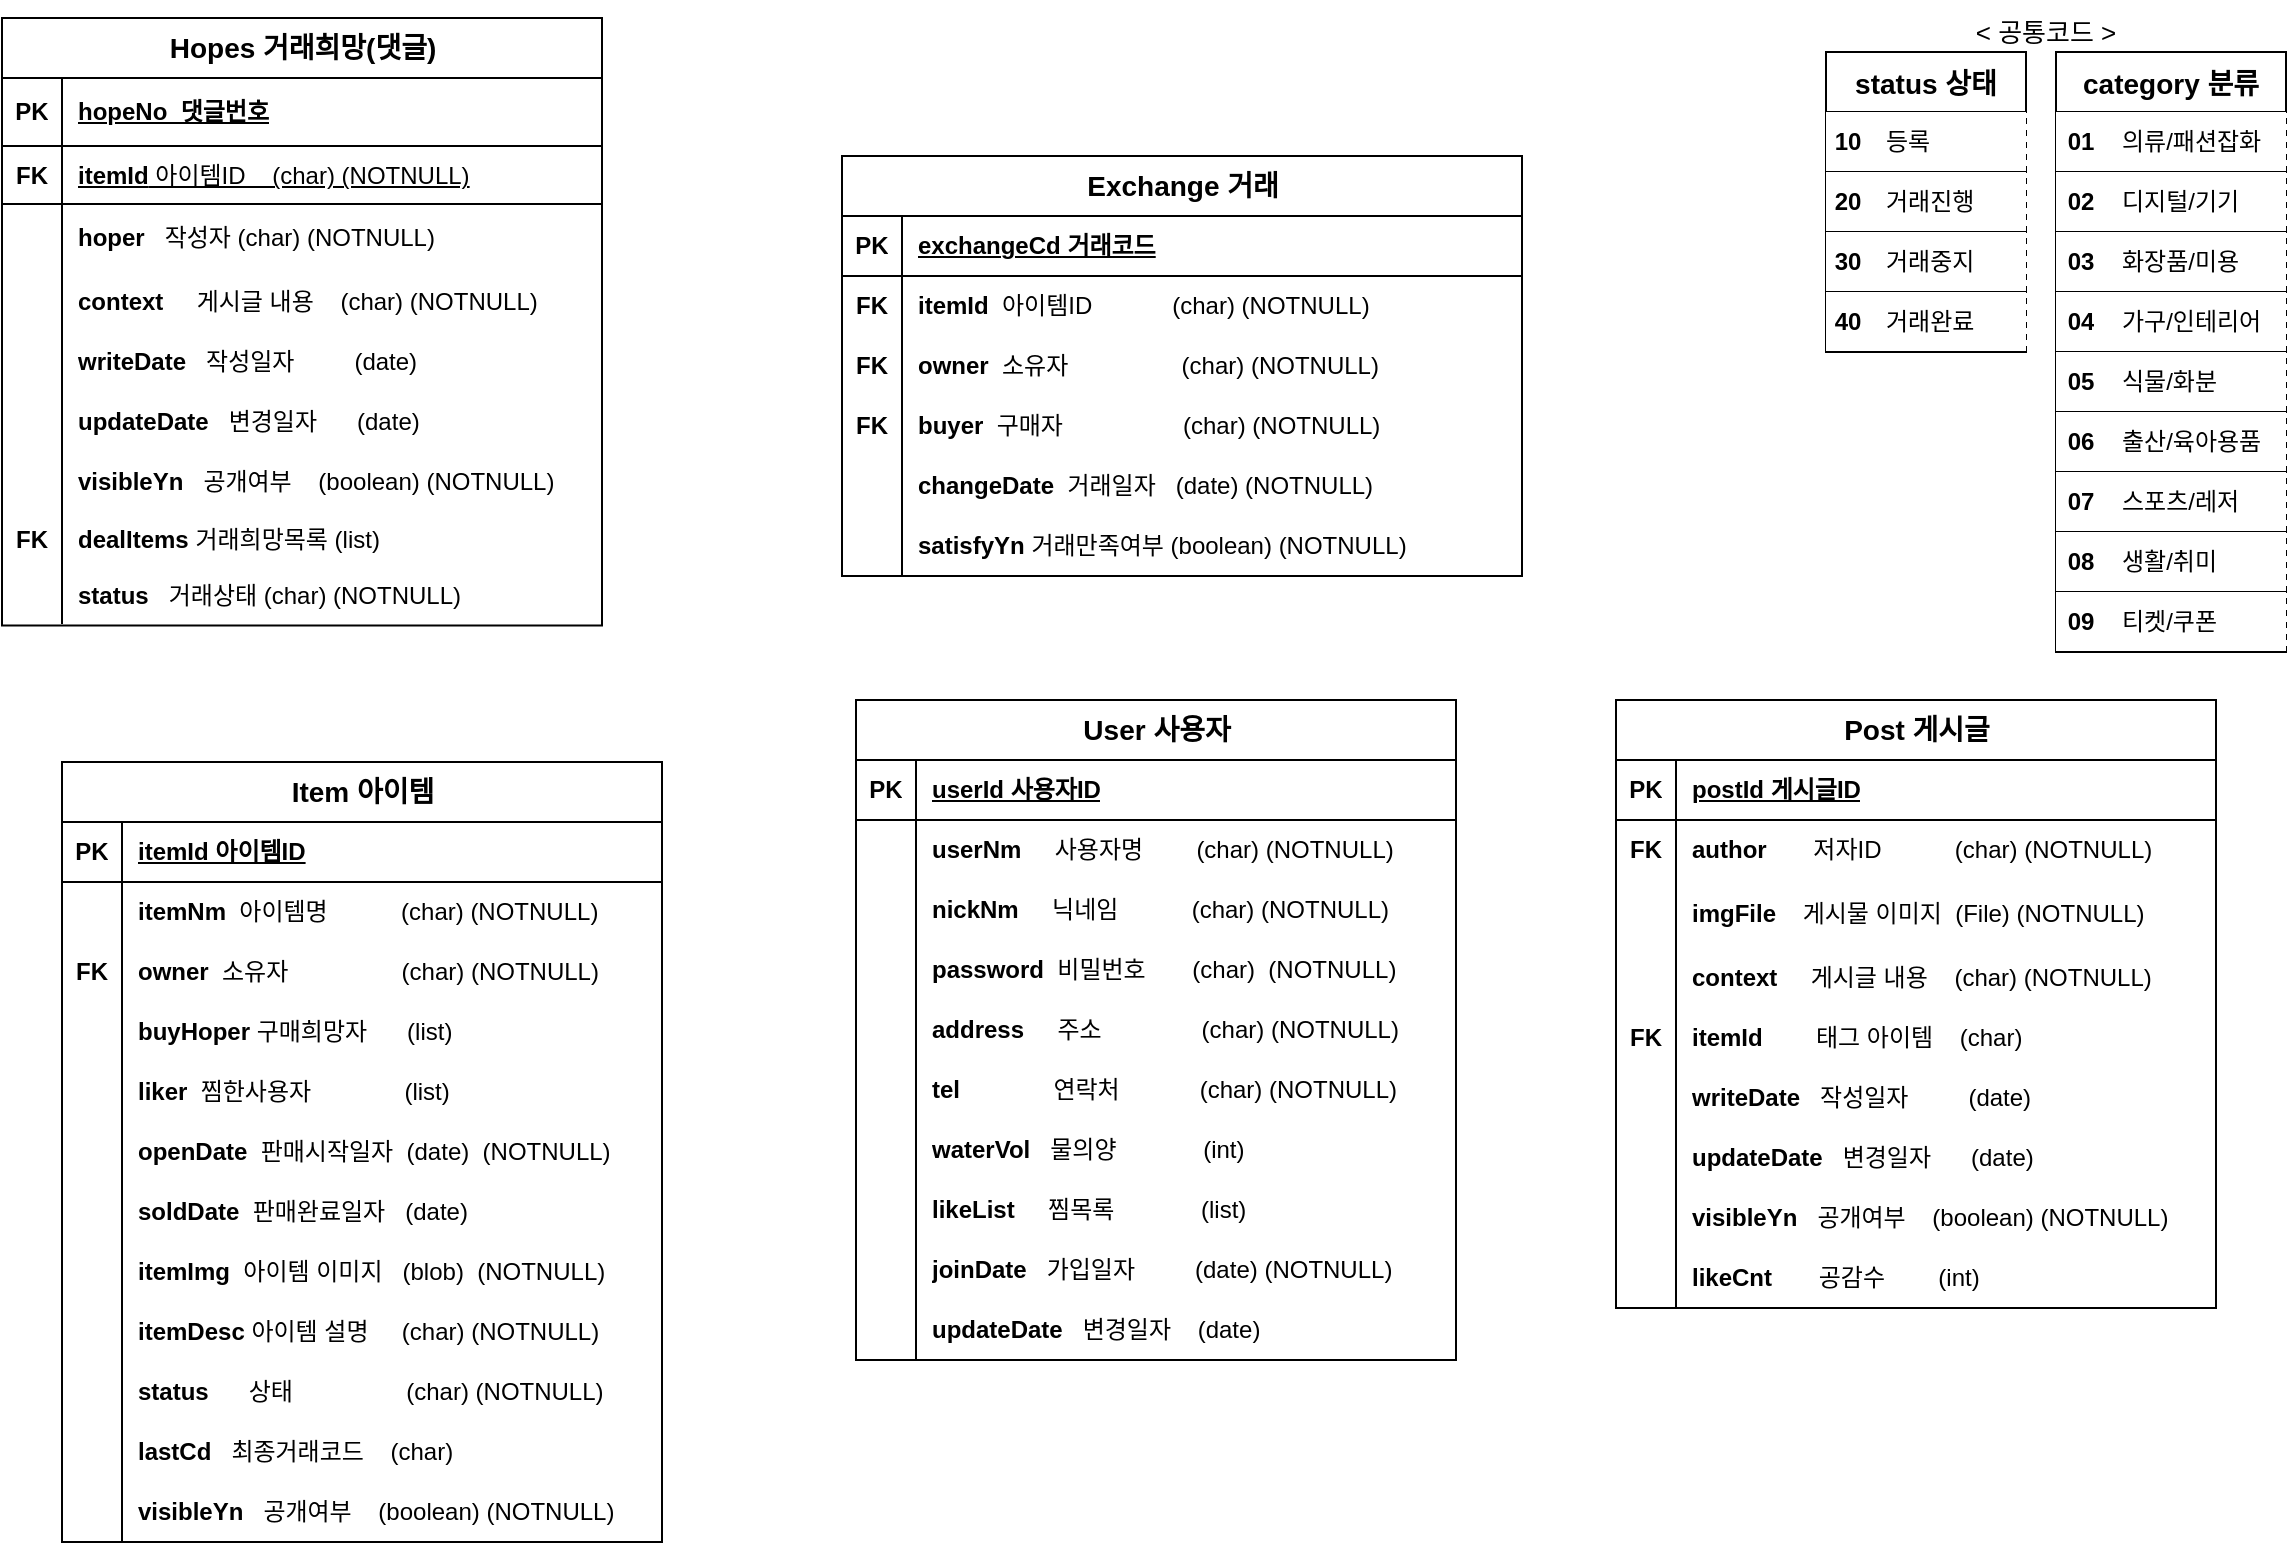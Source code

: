 <mxfile version="24.2.2" type="github">
  <diagram id="R2lEEEUBdFMjLlhIrx00" name="Page-1">
    <mxGraphModel dx="792" dy="767" grid="0" gridSize="10" guides="1" tooltips="1" connect="1" arrows="1" fold="1" page="1" pageScale="1" pageWidth="1169" pageHeight="827" math="0" shadow="0" extFonts="Permanent Marker^https://fonts.googleapis.com/css?family=Permanent+Marker">
      <root>
        <mxCell id="0" />
        <mxCell id="1" parent="0" />
        <mxCell id="ZxIeK6SURO4zXmmaTbBE-70" value="" style="shape=tableRow;horizontal=0;startSize=0;swimlaneHead=0;swimlaneBody=0;fillColor=none;collapsible=0;dropTarget=0;points=[[0,0.5],[1,0.5]];portConstraint=eastwest;top=0;left=0;right=0;bottom=0;labelBackgroundColor=none;rounded=0;" parent="1" vertex="1">
          <mxGeometry x="440" y="610" width="180" height="30" as="geometry" />
        </mxCell>
        <mxCell id="ZxIeK6SURO4zXmmaTbBE-82" value="&lt;font style=&quot;font-size: 14px;&quot;&gt;Item 아이템&lt;/font&gt;" style="shape=table;startSize=30;container=1;collapsible=1;childLayout=tableLayout;fixedRows=1;rowLines=0;fontStyle=1;align=center;resizeLast=1;html=1;labelBackgroundColor=none;rounded=0;" parent="1" vertex="1">
          <mxGeometry x="43" y="381" width="300" height="390" as="geometry" />
        </mxCell>
        <mxCell id="ZxIeK6SURO4zXmmaTbBE-83" value="" style="shape=tableRow;horizontal=0;startSize=0;swimlaneHead=0;swimlaneBody=0;fillColor=none;collapsible=0;dropTarget=0;points=[[0,0.5],[1,0.5]];portConstraint=eastwest;top=0;left=0;right=0;bottom=1;labelBackgroundColor=none;rounded=0;" parent="ZxIeK6SURO4zXmmaTbBE-82" vertex="1">
          <mxGeometry y="30" width="300" height="30" as="geometry" />
        </mxCell>
        <mxCell id="ZxIeK6SURO4zXmmaTbBE-84" value="PK" style="shape=partialRectangle;connectable=0;fillColor=none;top=0;left=0;bottom=0;right=0;fontStyle=1;overflow=hidden;whiteSpace=wrap;html=1;labelBackgroundColor=none;rounded=0;" parent="ZxIeK6SURO4zXmmaTbBE-83" vertex="1">
          <mxGeometry width="30" height="30" as="geometry">
            <mxRectangle width="30" height="30" as="alternateBounds" />
          </mxGeometry>
        </mxCell>
        <mxCell id="ZxIeK6SURO4zXmmaTbBE-85" value="itemId 아이템ID" style="shape=partialRectangle;connectable=0;fillColor=none;top=0;left=0;bottom=0;right=0;align=left;spacingLeft=6;fontStyle=5;overflow=hidden;whiteSpace=wrap;html=1;labelBackgroundColor=none;rounded=0;" parent="ZxIeK6SURO4zXmmaTbBE-83" vertex="1">
          <mxGeometry x="30" width="270" height="30" as="geometry">
            <mxRectangle width="270" height="30" as="alternateBounds" />
          </mxGeometry>
        </mxCell>
        <mxCell id="ZxIeK6SURO4zXmmaTbBE-86" value="" style="shape=tableRow;horizontal=0;startSize=0;swimlaneHead=0;swimlaneBody=0;fillColor=none;collapsible=0;dropTarget=0;points=[[0,0.5],[1,0.5]];portConstraint=eastwest;top=0;left=0;right=0;bottom=0;labelBackgroundColor=none;rounded=0;" parent="ZxIeK6SURO4zXmmaTbBE-82" vertex="1">
          <mxGeometry y="60" width="300" height="30" as="geometry" />
        </mxCell>
        <mxCell id="ZxIeK6SURO4zXmmaTbBE-87" value="" style="shape=partialRectangle;connectable=0;fillColor=none;top=0;left=0;bottom=0;right=0;editable=1;overflow=hidden;whiteSpace=wrap;html=1;labelBackgroundColor=none;rounded=0;" parent="ZxIeK6SURO4zXmmaTbBE-86" vertex="1">
          <mxGeometry width="30" height="30" as="geometry">
            <mxRectangle width="30" height="30" as="alternateBounds" />
          </mxGeometry>
        </mxCell>
        <mxCell id="ZxIeK6SURO4zXmmaTbBE-88" value="&lt;b&gt;itemNm&lt;/b&gt;&amp;nbsp; 아이템명&amp;nbsp; &amp;nbsp; &amp;nbsp; &amp;nbsp; &amp;nbsp; &amp;nbsp;(char) (NOTNULL)" style="shape=partialRectangle;connectable=0;fillColor=none;top=0;left=0;bottom=0;right=0;align=left;spacingLeft=6;overflow=hidden;whiteSpace=wrap;html=1;labelBackgroundColor=none;rounded=0;" parent="ZxIeK6SURO4zXmmaTbBE-86" vertex="1">
          <mxGeometry x="30" width="270" height="30" as="geometry">
            <mxRectangle width="270" height="30" as="alternateBounds" />
          </mxGeometry>
        </mxCell>
        <mxCell id="ZxIeK6SURO4zXmmaTbBE-89" value="" style="shape=tableRow;horizontal=0;startSize=0;swimlaneHead=0;swimlaneBody=0;fillColor=none;collapsible=0;dropTarget=0;points=[[0,0.5],[1,0.5]];portConstraint=eastwest;top=0;left=0;right=0;bottom=0;labelBackgroundColor=none;rounded=0;" parent="ZxIeK6SURO4zXmmaTbBE-82" vertex="1">
          <mxGeometry y="90" width="300" height="30" as="geometry" />
        </mxCell>
        <mxCell id="ZxIeK6SURO4zXmmaTbBE-90" value="&lt;b&gt;FK&lt;/b&gt;" style="shape=partialRectangle;connectable=0;fillColor=none;top=0;left=0;bottom=0;right=0;editable=1;overflow=hidden;whiteSpace=wrap;html=1;labelBackgroundColor=none;rounded=0;" parent="ZxIeK6SURO4zXmmaTbBE-89" vertex="1">
          <mxGeometry width="30" height="30" as="geometry">
            <mxRectangle width="30" height="30" as="alternateBounds" />
          </mxGeometry>
        </mxCell>
        <mxCell id="ZxIeK6SURO4zXmmaTbBE-91" value="&lt;b&gt;owner&lt;/b&gt;&amp;nbsp; 소유자&amp;nbsp; &amp;nbsp; &amp;nbsp; &amp;nbsp; &amp;nbsp; &amp;nbsp; &amp;nbsp; &amp;nbsp; &amp;nbsp;(char) (NOTNULL)" style="shape=partialRectangle;connectable=0;fillColor=none;top=0;left=0;bottom=0;right=0;align=left;spacingLeft=6;overflow=hidden;whiteSpace=wrap;html=1;labelBackgroundColor=none;rounded=0;" parent="ZxIeK6SURO4zXmmaTbBE-89" vertex="1">
          <mxGeometry x="30" width="270" height="30" as="geometry">
            <mxRectangle width="270" height="30" as="alternateBounds" />
          </mxGeometry>
        </mxCell>
        <mxCell id="ZxIeK6SURO4zXmmaTbBE-95" value="" style="shape=tableRow;horizontal=0;startSize=0;swimlaneHead=0;swimlaneBody=0;fillColor=none;collapsible=0;dropTarget=0;points=[[0,0.5],[1,0.5]];portConstraint=eastwest;top=0;left=0;right=0;bottom=0;labelBackgroundColor=none;rounded=0;" parent="ZxIeK6SURO4zXmmaTbBE-82" vertex="1">
          <mxGeometry y="120" width="300" height="30" as="geometry" />
        </mxCell>
        <mxCell id="ZxIeK6SURO4zXmmaTbBE-96" value="" style="shape=partialRectangle;connectable=0;fillColor=none;top=0;left=0;bottom=0;right=0;editable=1;overflow=hidden;whiteSpace=wrap;html=1;labelBackgroundColor=none;rounded=0;" parent="ZxIeK6SURO4zXmmaTbBE-95" vertex="1">
          <mxGeometry width="30" height="30" as="geometry">
            <mxRectangle width="30" height="30" as="alternateBounds" />
          </mxGeometry>
        </mxCell>
        <mxCell id="ZxIeK6SURO4zXmmaTbBE-97" value="&lt;b&gt;buyHoper&lt;/b&gt; 구매희망자&amp;nbsp; &amp;nbsp; &amp;nbsp; (list)" style="shape=partialRectangle;connectable=0;fillColor=none;top=0;left=0;bottom=0;right=0;align=left;spacingLeft=6;overflow=hidden;whiteSpace=wrap;html=1;labelBackgroundColor=none;rounded=0;" parent="ZxIeK6SURO4zXmmaTbBE-95" vertex="1">
          <mxGeometry x="30" width="270" height="30" as="geometry">
            <mxRectangle width="270" height="30" as="alternateBounds" />
          </mxGeometry>
        </mxCell>
        <mxCell id="ZxIeK6SURO4zXmmaTbBE-98" value="" style="shape=tableRow;horizontal=0;startSize=0;swimlaneHead=0;swimlaneBody=0;fillColor=none;collapsible=0;dropTarget=0;points=[[0,0.5],[1,0.5]];portConstraint=eastwest;top=0;left=0;right=0;bottom=0;labelBackgroundColor=none;rounded=0;" parent="ZxIeK6SURO4zXmmaTbBE-82" vertex="1">
          <mxGeometry y="150" width="300" height="30" as="geometry" />
        </mxCell>
        <mxCell id="ZxIeK6SURO4zXmmaTbBE-99" value="" style="shape=partialRectangle;connectable=0;fillColor=none;top=0;left=0;bottom=0;right=0;editable=1;overflow=hidden;whiteSpace=wrap;html=1;labelBackgroundColor=none;rounded=0;" parent="ZxIeK6SURO4zXmmaTbBE-98" vertex="1">
          <mxGeometry width="30" height="30" as="geometry">
            <mxRectangle width="30" height="30" as="alternateBounds" />
          </mxGeometry>
        </mxCell>
        <mxCell id="ZxIeK6SURO4zXmmaTbBE-100" value="&lt;b&gt;liker&lt;/b&gt;&amp;nbsp; 찜한사용자&amp;nbsp; &amp;nbsp; &amp;nbsp; &amp;nbsp; &amp;nbsp; &amp;nbsp; &amp;nbsp; (list)" style="shape=partialRectangle;connectable=0;fillColor=none;top=0;left=0;bottom=0;right=0;align=left;spacingLeft=6;overflow=hidden;whiteSpace=wrap;html=1;labelBackgroundColor=none;rounded=0;" parent="ZxIeK6SURO4zXmmaTbBE-98" vertex="1">
          <mxGeometry x="30" width="270" height="30" as="geometry">
            <mxRectangle width="270" height="30" as="alternateBounds" />
          </mxGeometry>
        </mxCell>
        <mxCell id="ZxIeK6SURO4zXmmaTbBE-101" value="" style="shape=tableRow;horizontal=0;startSize=0;swimlaneHead=0;swimlaneBody=0;fillColor=none;collapsible=0;dropTarget=0;points=[[0,0.5],[1,0.5]];portConstraint=eastwest;top=0;left=0;right=0;bottom=0;labelBackgroundColor=none;rounded=0;" parent="ZxIeK6SURO4zXmmaTbBE-82" vertex="1">
          <mxGeometry y="180" width="300" height="30" as="geometry" />
        </mxCell>
        <mxCell id="ZxIeK6SURO4zXmmaTbBE-102" value="" style="shape=partialRectangle;connectable=0;fillColor=none;top=0;left=0;bottom=0;right=0;editable=1;overflow=hidden;whiteSpace=wrap;html=1;labelBackgroundColor=none;rounded=0;" parent="ZxIeK6SURO4zXmmaTbBE-101" vertex="1">
          <mxGeometry width="30" height="30" as="geometry">
            <mxRectangle width="30" height="30" as="alternateBounds" />
          </mxGeometry>
        </mxCell>
        <mxCell id="ZxIeK6SURO4zXmmaTbBE-103" value="&lt;b&gt;openDate&lt;/b&gt;&amp;nbsp; 판매시작일자&amp;nbsp; (date)&amp;nbsp; (NOTNULL)" style="shape=partialRectangle;connectable=0;fillColor=none;top=0;left=0;bottom=0;right=0;align=left;spacingLeft=6;overflow=hidden;whiteSpace=wrap;html=1;labelBackgroundColor=none;rounded=0;" parent="ZxIeK6SURO4zXmmaTbBE-101" vertex="1">
          <mxGeometry x="30" width="270" height="30" as="geometry">
            <mxRectangle width="270" height="30" as="alternateBounds" />
          </mxGeometry>
        </mxCell>
        <mxCell id="ZxIeK6SURO4zXmmaTbBE-104" value="" style="shape=tableRow;horizontal=0;startSize=0;swimlaneHead=0;swimlaneBody=0;fillColor=none;collapsible=0;dropTarget=0;points=[[0,0.5],[1,0.5]];portConstraint=eastwest;top=0;left=0;right=0;bottom=0;labelBackgroundColor=none;rounded=0;" parent="ZxIeK6SURO4zXmmaTbBE-82" vertex="1">
          <mxGeometry y="210" width="300" height="30" as="geometry" />
        </mxCell>
        <mxCell id="ZxIeK6SURO4zXmmaTbBE-105" value="" style="shape=partialRectangle;connectable=0;fillColor=none;top=0;left=0;bottom=0;right=0;editable=1;overflow=hidden;whiteSpace=wrap;html=1;labelBackgroundColor=none;rounded=0;" parent="ZxIeK6SURO4zXmmaTbBE-104" vertex="1">
          <mxGeometry width="30" height="30" as="geometry">
            <mxRectangle width="30" height="30" as="alternateBounds" />
          </mxGeometry>
        </mxCell>
        <mxCell id="ZxIeK6SURO4zXmmaTbBE-106" value="&lt;b&gt;soldDate&lt;/b&gt;&amp;nbsp; 판매완료일자&amp;nbsp; &amp;nbsp;(date)" style="shape=partialRectangle;connectable=0;fillColor=none;top=0;left=0;bottom=0;right=0;align=left;spacingLeft=6;overflow=hidden;whiteSpace=wrap;html=1;labelBackgroundColor=none;rounded=0;" parent="ZxIeK6SURO4zXmmaTbBE-104" vertex="1">
          <mxGeometry x="30" width="270" height="30" as="geometry">
            <mxRectangle width="270" height="30" as="alternateBounds" />
          </mxGeometry>
        </mxCell>
        <mxCell id="ZxIeK6SURO4zXmmaTbBE-107" value="" style="shape=tableRow;horizontal=0;startSize=0;swimlaneHead=0;swimlaneBody=0;fillColor=none;collapsible=0;dropTarget=0;points=[[0,0.5],[1,0.5]];portConstraint=eastwest;top=0;left=0;right=0;bottom=0;labelBackgroundColor=none;rounded=0;" parent="ZxIeK6SURO4zXmmaTbBE-82" vertex="1">
          <mxGeometry y="240" width="300" height="30" as="geometry" />
        </mxCell>
        <mxCell id="ZxIeK6SURO4zXmmaTbBE-108" value="" style="shape=partialRectangle;connectable=0;fillColor=none;top=0;left=0;bottom=0;right=0;editable=1;overflow=hidden;whiteSpace=wrap;html=1;labelBackgroundColor=none;rounded=0;" parent="ZxIeK6SURO4zXmmaTbBE-107" vertex="1">
          <mxGeometry width="30" height="30" as="geometry">
            <mxRectangle width="30" height="30" as="alternateBounds" />
          </mxGeometry>
        </mxCell>
        <mxCell id="ZxIeK6SURO4zXmmaTbBE-109" value="&lt;b&gt;itemImg&lt;/b&gt;&amp;nbsp; 아이템 이미지&amp;nbsp; &amp;nbsp;(blob)&amp;nbsp; (NOTNULL)" style="shape=partialRectangle;connectable=0;fillColor=none;top=0;left=0;bottom=0;right=0;align=left;spacingLeft=6;overflow=hidden;whiteSpace=wrap;html=1;labelBackgroundColor=none;rounded=0;" parent="ZxIeK6SURO4zXmmaTbBE-107" vertex="1">
          <mxGeometry x="30" width="270" height="30" as="geometry">
            <mxRectangle width="270" height="30" as="alternateBounds" />
          </mxGeometry>
        </mxCell>
        <mxCell id="ZxIeK6SURO4zXmmaTbBE-110" value="" style="shape=tableRow;horizontal=0;startSize=0;swimlaneHead=0;swimlaneBody=0;fillColor=none;collapsible=0;dropTarget=0;points=[[0,0.5],[1,0.5]];portConstraint=eastwest;top=0;left=0;right=0;bottom=0;labelBackgroundColor=none;rounded=0;" parent="ZxIeK6SURO4zXmmaTbBE-82" vertex="1">
          <mxGeometry y="270" width="300" height="30" as="geometry" />
        </mxCell>
        <mxCell id="ZxIeK6SURO4zXmmaTbBE-111" value="" style="shape=partialRectangle;connectable=0;fillColor=none;top=0;left=0;bottom=0;right=0;editable=1;overflow=hidden;whiteSpace=wrap;html=1;labelBackgroundColor=none;rounded=0;" parent="ZxIeK6SURO4zXmmaTbBE-110" vertex="1">
          <mxGeometry width="30" height="30" as="geometry">
            <mxRectangle width="30" height="30" as="alternateBounds" />
          </mxGeometry>
        </mxCell>
        <mxCell id="ZxIeK6SURO4zXmmaTbBE-112" value="&lt;b&gt;itemDesc&lt;/b&gt; 아이템 설명&amp;nbsp; &amp;nbsp; &amp;nbsp;(char) (NOTNULL)" style="shape=partialRectangle;connectable=0;fillColor=none;top=0;left=0;bottom=0;right=0;align=left;spacingLeft=6;overflow=hidden;whiteSpace=wrap;html=1;labelBackgroundColor=none;rounded=0;" parent="ZxIeK6SURO4zXmmaTbBE-110" vertex="1">
          <mxGeometry x="30" width="270" height="30" as="geometry">
            <mxRectangle width="270" height="30" as="alternateBounds" />
          </mxGeometry>
        </mxCell>
        <mxCell id="ZxIeK6SURO4zXmmaTbBE-113" value="" style="shape=tableRow;horizontal=0;startSize=0;swimlaneHead=0;swimlaneBody=0;fillColor=none;collapsible=0;dropTarget=0;points=[[0,0.5],[1,0.5]];portConstraint=eastwest;top=0;left=0;right=0;bottom=0;labelBackgroundColor=none;rounded=0;" parent="ZxIeK6SURO4zXmmaTbBE-82" vertex="1">
          <mxGeometry y="300" width="300" height="30" as="geometry" />
        </mxCell>
        <mxCell id="ZxIeK6SURO4zXmmaTbBE-114" value="" style="shape=partialRectangle;connectable=0;fillColor=none;top=0;left=0;bottom=0;right=0;editable=1;overflow=hidden;whiteSpace=wrap;html=1;labelBackgroundColor=none;rounded=0;" parent="ZxIeK6SURO4zXmmaTbBE-113" vertex="1">
          <mxGeometry width="30" height="30" as="geometry">
            <mxRectangle width="30" height="30" as="alternateBounds" />
          </mxGeometry>
        </mxCell>
        <mxCell id="ZxIeK6SURO4zXmmaTbBE-115" value="&lt;b&gt;status&lt;/b&gt;&amp;nbsp; &amp;nbsp; &amp;nbsp; 상태&amp;nbsp; &amp;nbsp; &amp;nbsp; &amp;nbsp; &amp;nbsp; &amp;nbsp; &amp;nbsp; &amp;nbsp; &amp;nbsp;(char) (NOTNULL)" style="shape=partialRectangle;connectable=0;fillColor=none;top=0;left=0;bottom=0;right=0;align=left;spacingLeft=6;overflow=hidden;whiteSpace=wrap;html=1;labelBackgroundColor=none;rounded=0;" parent="ZxIeK6SURO4zXmmaTbBE-113" vertex="1">
          <mxGeometry x="30" width="270" height="30" as="geometry">
            <mxRectangle width="270" height="30" as="alternateBounds" />
          </mxGeometry>
        </mxCell>
        <mxCell id="ZxIeK6SURO4zXmmaTbBE-116" value="" style="shape=tableRow;horizontal=0;startSize=0;swimlaneHead=0;swimlaneBody=0;fillColor=none;collapsible=0;dropTarget=0;points=[[0,0.5],[1,0.5]];portConstraint=eastwest;top=0;left=0;right=0;bottom=0;labelBackgroundColor=none;rounded=0;" parent="ZxIeK6SURO4zXmmaTbBE-82" vertex="1">
          <mxGeometry y="330" width="300" height="30" as="geometry" />
        </mxCell>
        <mxCell id="ZxIeK6SURO4zXmmaTbBE-117" value="" style="shape=partialRectangle;connectable=0;fillColor=none;top=0;left=0;bottom=0;right=0;editable=1;overflow=hidden;whiteSpace=wrap;html=1;labelBackgroundColor=none;rounded=0;" parent="ZxIeK6SURO4zXmmaTbBE-116" vertex="1">
          <mxGeometry width="30" height="30" as="geometry">
            <mxRectangle width="30" height="30" as="alternateBounds" />
          </mxGeometry>
        </mxCell>
        <mxCell id="ZxIeK6SURO4zXmmaTbBE-118" value="&lt;b&gt;lastCd&lt;/b&gt;&amp;nbsp; &amp;nbsp;최종거래코드&amp;nbsp; &amp;nbsp; (char)&amp;nbsp;" style="shape=partialRectangle;connectable=0;fillColor=none;top=0;left=0;bottom=0;right=0;align=left;spacingLeft=6;overflow=hidden;whiteSpace=wrap;html=1;labelBackgroundColor=none;rounded=0;" parent="ZxIeK6SURO4zXmmaTbBE-116" vertex="1">
          <mxGeometry x="30" width="270" height="30" as="geometry">
            <mxRectangle width="270" height="30" as="alternateBounds" />
          </mxGeometry>
        </mxCell>
        <mxCell id="ZxIeK6SURO4zXmmaTbBE-119" value="" style="shape=tableRow;horizontal=0;startSize=0;swimlaneHead=0;swimlaneBody=0;fillColor=none;collapsible=0;dropTarget=0;points=[[0,0.5],[1,0.5]];portConstraint=eastwest;top=0;left=0;right=0;bottom=0;labelBackgroundColor=none;rounded=0;" parent="ZxIeK6SURO4zXmmaTbBE-82" vertex="1">
          <mxGeometry y="360" width="300" height="30" as="geometry" />
        </mxCell>
        <mxCell id="ZxIeK6SURO4zXmmaTbBE-120" value="" style="shape=partialRectangle;connectable=0;fillColor=none;top=0;left=0;bottom=0;right=0;editable=1;overflow=hidden;whiteSpace=wrap;html=1;labelBackgroundColor=none;rounded=0;" parent="ZxIeK6SURO4zXmmaTbBE-119" vertex="1">
          <mxGeometry width="30" height="30" as="geometry">
            <mxRectangle width="30" height="30" as="alternateBounds" />
          </mxGeometry>
        </mxCell>
        <mxCell id="ZxIeK6SURO4zXmmaTbBE-121" value="&lt;b style=&quot;border-color: var(--border-color);&quot;&gt;visibleYn&lt;/b&gt;&amp;nbsp; &amp;nbsp;공개여부&amp;nbsp; &amp;nbsp; (boolean) (NOTNULL)" style="shape=partialRectangle;connectable=0;fillColor=none;top=0;left=0;bottom=0;right=0;align=left;spacingLeft=6;overflow=hidden;whiteSpace=wrap;html=1;labelBackgroundColor=none;rounded=0;" parent="ZxIeK6SURO4zXmmaTbBE-119" vertex="1">
          <mxGeometry x="30" width="270" height="30" as="geometry">
            <mxRectangle width="270" height="30" as="alternateBounds" />
          </mxGeometry>
        </mxCell>
        <mxCell id="ZxIeK6SURO4zXmmaTbBE-151" value="&lt;font style=&quot;font-size: 14px;&quot;&gt;Exchange 거래&lt;/font&gt;" style="shape=table;startSize=30;container=1;collapsible=1;childLayout=tableLayout;fixedRows=1;rowLines=0;fontStyle=1;align=center;resizeLast=1;html=1;labelBackgroundColor=none;rounded=0;" parent="1" vertex="1">
          <mxGeometry x="433" y="78" width="340" height="210" as="geometry" />
        </mxCell>
        <mxCell id="ZxIeK6SURO4zXmmaTbBE-152" value="" style="shape=tableRow;horizontal=0;startSize=0;swimlaneHead=0;swimlaneBody=0;fillColor=none;collapsible=0;dropTarget=0;points=[[0,0.5],[1,0.5]];portConstraint=eastwest;top=0;left=0;right=0;bottom=1;labelBackgroundColor=none;rounded=0;" parent="ZxIeK6SURO4zXmmaTbBE-151" vertex="1">
          <mxGeometry y="30" width="340" height="30" as="geometry" />
        </mxCell>
        <mxCell id="ZxIeK6SURO4zXmmaTbBE-153" value="PK" style="shape=partialRectangle;connectable=0;fillColor=none;top=0;left=0;bottom=0;right=0;fontStyle=1;overflow=hidden;whiteSpace=wrap;html=1;labelBackgroundColor=none;rounded=0;" parent="ZxIeK6SURO4zXmmaTbBE-152" vertex="1">
          <mxGeometry width="30" height="30" as="geometry">
            <mxRectangle width="30" height="30" as="alternateBounds" />
          </mxGeometry>
        </mxCell>
        <mxCell id="ZxIeK6SURO4zXmmaTbBE-154" value="exchangeCd 거래코드" style="shape=partialRectangle;connectable=0;fillColor=none;top=0;left=0;bottom=0;right=0;align=left;spacingLeft=6;fontStyle=5;overflow=hidden;whiteSpace=wrap;html=1;labelBackgroundColor=none;rounded=0;" parent="ZxIeK6SURO4zXmmaTbBE-152" vertex="1">
          <mxGeometry x="30" width="310" height="30" as="geometry">
            <mxRectangle width="310" height="30" as="alternateBounds" />
          </mxGeometry>
        </mxCell>
        <mxCell id="ZxIeK6SURO4zXmmaTbBE-155" value="" style="shape=tableRow;horizontal=0;startSize=0;swimlaneHead=0;swimlaneBody=0;fillColor=none;collapsible=0;dropTarget=0;points=[[0,0.5],[1,0.5]];portConstraint=eastwest;top=0;left=0;right=0;bottom=0;labelBackgroundColor=none;rounded=0;" parent="ZxIeK6SURO4zXmmaTbBE-151" vertex="1">
          <mxGeometry y="60" width="340" height="30" as="geometry" />
        </mxCell>
        <mxCell id="ZxIeK6SURO4zXmmaTbBE-156" value="&lt;b style=&quot;border-color: var(--border-color);&quot;&gt;FK&lt;/b&gt;" style="shape=partialRectangle;connectable=0;fillColor=none;top=0;left=0;bottom=0;right=0;editable=1;overflow=hidden;whiteSpace=wrap;html=1;labelBackgroundColor=none;rounded=0;" parent="ZxIeK6SURO4zXmmaTbBE-155" vertex="1">
          <mxGeometry width="30" height="30" as="geometry">
            <mxRectangle width="30" height="30" as="alternateBounds" />
          </mxGeometry>
        </mxCell>
        <mxCell id="ZxIeK6SURO4zXmmaTbBE-157" value="&lt;b&gt;itemId&lt;/b&gt;&amp;nbsp; 아이템ID&amp;nbsp; &amp;nbsp; &amp;nbsp; &amp;nbsp; &amp;nbsp; &amp;nbsp; (char) (NOTNULL)" style="shape=partialRectangle;connectable=0;fillColor=none;top=0;left=0;bottom=0;right=0;align=left;spacingLeft=6;overflow=hidden;whiteSpace=wrap;html=1;labelBackgroundColor=none;rounded=0;" parent="ZxIeK6SURO4zXmmaTbBE-155" vertex="1">
          <mxGeometry x="30" width="310" height="30" as="geometry">
            <mxRectangle width="310" height="30" as="alternateBounds" />
          </mxGeometry>
        </mxCell>
        <mxCell id="ZxIeK6SURO4zXmmaTbBE-161" value="" style="shape=tableRow;horizontal=0;startSize=0;swimlaneHead=0;swimlaneBody=0;fillColor=none;collapsible=0;dropTarget=0;points=[[0,0.5],[1,0.5]];portConstraint=eastwest;top=0;left=0;right=0;bottom=0;labelBackgroundColor=none;rounded=0;" parent="ZxIeK6SURO4zXmmaTbBE-151" vertex="1">
          <mxGeometry y="90" width="340" height="30" as="geometry" />
        </mxCell>
        <mxCell id="ZxIeK6SURO4zXmmaTbBE-162" value="&lt;b style=&quot;border-color: var(--border-color);&quot;&gt;FK&lt;/b&gt;" style="shape=partialRectangle;connectable=0;fillColor=none;top=0;left=0;bottom=0;right=0;editable=1;overflow=hidden;whiteSpace=wrap;html=1;labelBackgroundColor=none;rounded=0;" parent="ZxIeK6SURO4zXmmaTbBE-161" vertex="1">
          <mxGeometry width="30" height="30" as="geometry">
            <mxRectangle width="30" height="30" as="alternateBounds" />
          </mxGeometry>
        </mxCell>
        <mxCell id="ZxIeK6SURO4zXmmaTbBE-163" value="&lt;b&gt;owner&lt;/b&gt;&amp;nbsp; 소유자&amp;nbsp; &amp;nbsp; &amp;nbsp; &amp;nbsp; &amp;nbsp; &amp;nbsp; &amp;nbsp; &amp;nbsp; &amp;nbsp;(char) (NOTNULL)" style="shape=partialRectangle;connectable=0;fillColor=none;top=0;left=0;bottom=0;right=0;align=left;spacingLeft=6;overflow=hidden;whiteSpace=wrap;html=1;labelBackgroundColor=none;rounded=0;" parent="ZxIeK6SURO4zXmmaTbBE-161" vertex="1">
          <mxGeometry x="30" width="310" height="30" as="geometry">
            <mxRectangle width="310" height="30" as="alternateBounds" />
          </mxGeometry>
        </mxCell>
        <mxCell id="ZxIeK6SURO4zXmmaTbBE-173" value="" style="shape=tableRow;horizontal=0;startSize=0;swimlaneHead=0;swimlaneBody=0;fillColor=none;collapsible=0;dropTarget=0;points=[[0,0.5],[1,0.5]];portConstraint=eastwest;top=0;left=0;right=0;bottom=0;labelBackgroundColor=none;rounded=0;" parent="ZxIeK6SURO4zXmmaTbBE-151" vertex="1">
          <mxGeometry y="120" width="340" height="30" as="geometry" />
        </mxCell>
        <mxCell id="ZxIeK6SURO4zXmmaTbBE-174" value="&lt;b style=&quot;border-color: var(--border-color);&quot;&gt;FK&lt;/b&gt;" style="shape=partialRectangle;connectable=0;fillColor=none;top=0;left=0;bottom=0;right=0;editable=1;overflow=hidden;whiteSpace=wrap;html=1;labelBackgroundColor=none;rounded=0;" parent="ZxIeK6SURO4zXmmaTbBE-173" vertex="1">
          <mxGeometry width="30" height="30" as="geometry">
            <mxRectangle width="30" height="30" as="alternateBounds" />
          </mxGeometry>
        </mxCell>
        <mxCell id="ZxIeK6SURO4zXmmaTbBE-175" value="&lt;b style=&quot;border-color: var(--border-color);&quot;&gt;buyer&lt;/b&gt;&amp;nbsp; 구매자&amp;nbsp; &amp;nbsp; &amp;nbsp; &amp;nbsp; &amp;nbsp; &amp;nbsp; &amp;nbsp; &amp;nbsp; &amp;nbsp; (char) (NOTNULL)" style="shape=partialRectangle;connectable=0;fillColor=none;top=0;left=0;bottom=0;right=0;align=left;spacingLeft=6;overflow=hidden;whiteSpace=wrap;html=1;labelBackgroundColor=none;rounded=0;" parent="ZxIeK6SURO4zXmmaTbBE-173" vertex="1">
          <mxGeometry x="30" width="310" height="30" as="geometry">
            <mxRectangle width="310" height="30" as="alternateBounds" />
          </mxGeometry>
        </mxCell>
        <mxCell id="ZxIeK6SURO4zXmmaTbBE-185" value="" style="shape=tableRow;horizontal=0;startSize=0;swimlaneHead=0;swimlaneBody=0;fillColor=none;collapsible=0;dropTarget=0;points=[[0,0.5],[1,0.5]];portConstraint=eastwest;top=0;left=0;right=0;bottom=0;labelBackgroundColor=none;rounded=0;" parent="ZxIeK6SURO4zXmmaTbBE-151" vertex="1">
          <mxGeometry y="150" width="340" height="30" as="geometry" />
        </mxCell>
        <mxCell id="ZxIeK6SURO4zXmmaTbBE-186" value="" style="shape=partialRectangle;connectable=0;fillColor=none;top=0;left=0;bottom=0;right=0;editable=1;overflow=hidden;whiteSpace=wrap;html=1;labelBackgroundColor=none;rounded=0;" parent="ZxIeK6SURO4zXmmaTbBE-185" vertex="1">
          <mxGeometry width="30" height="30" as="geometry">
            <mxRectangle width="30" height="30" as="alternateBounds" />
          </mxGeometry>
        </mxCell>
        <mxCell id="ZxIeK6SURO4zXmmaTbBE-187" value="&lt;b style=&quot;border-color: var(--border-color);&quot;&gt;changeDate&lt;/b&gt;&amp;nbsp; 거래일자&amp;nbsp; &amp;nbsp;(date) (NOTNULL)" style="shape=partialRectangle;connectable=0;fillColor=none;top=0;left=0;bottom=0;right=0;align=left;spacingLeft=6;overflow=hidden;whiteSpace=wrap;html=1;labelBackgroundColor=none;rounded=0;" parent="ZxIeK6SURO4zXmmaTbBE-185" vertex="1">
          <mxGeometry x="30" width="310" height="30" as="geometry">
            <mxRectangle width="310" height="30" as="alternateBounds" />
          </mxGeometry>
        </mxCell>
        <mxCell id="ZxIeK6SURO4zXmmaTbBE-188" value="" style="shape=tableRow;horizontal=0;startSize=0;swimlaneHead=0;swimlaneBody=0;fillColor=none;collapsible=0;dropTarget=0;points=[[0,0.5],[1,0.5]];portConstraint=eastwest;top=0;left=0;right=0;bottom=0;labelBackgroundColor=none;rounded=0;" parent="ZxIeK6SURO4zXmmaTbBE-151" vertex="1">
          <mxGeometry y="180" width="340" height="30" as="geometry" />
        </mxCell>
        <mxCell id="ZxIeK6SURO4zXmmaTbBE-189" value="" style="shape=partialRectangle;connectable=0;fillColor=none;top=0;left=0;bottom=0;right=0;editable=1;overflow=hidden;whiteSpace=wrap;html=1;labelBackgroundColor=none;rounded=0;" parent="ZxIeK6SURO4zXmmaTbBE-188" vertex="1">
          <mxGeometry width="30" height="30" as="geometry">
            <mxRectangle width="30" height="30" as="alternateBounds" />
          </mxGeometry>
        </mxCell>
        <mxCell id="ZxIeK6SURO4zXmmaTbBE-190" value="&lt;b&gt;satisfyYn&amp;nbsp;&lt;/b&gt;거래만족여부 (boolean) (NOTNULL)" style="shape=partialRectangle;connectable=0;fillColor=none;top=0;left=0;bottom=0;right=0;align=left;spacingLeft=6;overflow=hidden;whiteSpace=wrap;html=1;labelBackgroundColor=none;rounded=0;" parent="ZxIeK6SURO4zXmmaTbBE-188" vertex="1">
          <mxGeometry x="30" width="310" height="30" as="geometry">
            <mxRectangle width="310" height="30" as="alternateBounds" />
          </mxGeometry>
        </mxCell>
        <mxCell id="0sbaT3xCv8f4EOUlxpCY-47" value="&lt;font style=&quot;font-size: 14px;&quot;&gt;User 사용자&lt;/font&gt;" style="shape=table;startSize=30;container=1;collapsible=1;childLayout=tableLayout;fixedRows=1;rowLines=0;fontStyle=1;align=center;resizeLast=1;html=1;labelBackgroundColor=none;rounded=0;" parent="1" vertex="1">
          <mxGeometry x="440" y="350" width="300" height="330" as="geometry" />
        </mxCell>
        <mxCell id="0sbaT3xCv8f4EOUlxpCY-48" value="" style="shape=tableRow;horizontal=0;startSize=0;swimlaneHead=0;swimlaneBody=0;fillColor=none;collapsible=0;dropTarget=0;points=[[0,0.5],[1,0.5]];portConstraint=eastwest;top=0;left=0;right=0;bottom=1;labelBackgroundColor=none;rounded=0;" parent="0sbaT3xCv8f4EOUlxpCY-47" vertex="1">
          <mxGeometry y="30" width="300" height="30" as="geometry" />
        </mxCell>
        <mxCell id="0sbaT3xCv8f4EOUlxpCY-49" value="PK" style="shape=partialRectangle;connectable=0;fillColor=none;top=0;left=0;bottom=0;right=0;fontStyle=1;overflow=hidden;whiteSpace=wrap;html=1;labelBackgroundColor=none;rounded=0;" parent="0sbaT3xCv8f4EOUlxpCY-48" vertex="1">
          <mxGeometry width="30" height="30" as="geometry">
            <mxRectangle width="30" height="30" as="alternateBounds" />
          </mxGeometry>
        </mxCell>
        <mxCell id="0sbaT3xCv8f4EOUlxpCY-50" value="userId 사용자ID" style="shape=partialRectangle;connectable=0;fillColor=none;top=0;left=0;bottom=0;right=0;align=left;spacingLeft=6;fontStyle=5;overflow=hidden;whiteSpace=wrap;html=1;labelBackgroundColor=none;rounded=0;" parent="0sbaT3xCv8f4EOUlxpCY-48" vertex="1">
          <mxGeometry x="30" width="270" height="30" as="geometry">
            <mxRectangle width="270" height="30" as="alternateBounds" />
          </mxGeometry>
        </mxCell>
        <mxCell id="0sbaT3xCv8f4EOUlxpCY-51" value="" style="shape=tableRow;horizontal=0;startSize=0;swimlaneHead=0;swimlaneBody=0;fillColor=none;collapsible=0;dropTarget=0;points=[[0,0.5],[1,0.5]];portConstraint=eastwest;top=0;left=0;right=0;bottom=0;labelBackgroundColor=none;rounded=0;" parent="0sbaT3xCv8f4EOUlxpCY-47" vertex="1">
          <mxGeometry y="60" width="300" height="30" as="geometry" />
        </mxCell>
        <mxCell id="0sbaT3xCv8f4EOUlxpCY-52" value="" style="shape=partialRectangle;connectable=0;fillColor=none;top=0;left=0;bottom=0;right=0;editable=1;overflow=hidden;whiteSpace=wrap;html=1;labelBackgroundColor=none;rounded=0;" parent="0sbaT3xCv8f4EOUlxpCY-51" vertex="1">
          <mxGeometry width="30" height="30" as="geometry">
            <mxRectangle width="30" height="30" as="alternateBounds" />
          </mxGeometry>
        </mxCell>
        <mxCell id="0sbaT3xCv8f4EOUlxpCY-53" value="&lt;b&gt;userNm&lt;/b&gt;&amp;nbsp; &amp;nbsp; &amp;nbsp;사용자명&amp;nbsp; &amp;nbsp; &amp;nbsp; &amp;nbsp; (char) (NOTNULL)" style="shape=partialRectangle;connectable=0;fillColor=none;top=0;left=0;bottom=0;right=0;align=left;spacingLeft=6;overflow=hidden;whiteSpace=wrap;html=1;labelBackgroundColor=none;rounded=0;" parent="0sbaT3xCv8f4EOUlxpCY-51" vertex="1">
          <mxGeometry x="30" width="270" height="30" as="geometry">
            <mxRectangle width="270" height="30" as="alternateBounds" />
          </mxGeometry>
        </mxCell>
        <mxCell id="oP9HgNPF-NpdIcvEo6tU-62" value="" style="shape=tableRow;horizontal=0;startSize=0;swimlaneHead=0;swimlaneBody=0;fillColor=none;collapsible=0;dropTarget=0;points=[[0,0.5],[1,0.5]];portConstraint=eastwest;top=0;left=0;right=0;bottom=0;labelBackgroundColor=none;rounded=0;" parent="0sbaT3xCv8f4EOUlxpCY-47" vertex="1">
          <mxGeometry y="90" width="300" height="30" as="geometry" />
        </mxCell>
        <mxCell id="oP9HgNPF-NpdIcvEo6tU-63" value="" style="shape=partialRectangle;connectable=0;fillColor=none;top=0;left=0;bottom=0;right=0;editable=1;overflow=hidden;whiteSpace=wrap;html=1;labelBackgroundColor=none;rounded=0;" parent="oP9HgNPF-NpdIcvEo6tU-62" vertex="1">
          <mxGeometry width="30" height="30" as="geometry">
            <mxRectangle width="30" height="30" as="alternateBounds" />
          </mxGeometry>
        </mxCell>
        <mxCell id="oP9HgNPF-NpdIcvEo6tU-64" value="&lt;b&gt;nickNm&lt;/b&gt;&amp;nbsp; &amp;nbsp; &amp;nbsp;닉네임&amp;nbsp; &amp;nbsp; &amp;nbsp; &amp;nbsp; &amp;nbsp; &amp;nbsp;(char) (NOTNULL)&amp;nbsp;" style="shape=partialRectangle;connectable=0;fillColor=none;top=0;left=0;bottom=0;right=0;align=left;spacingLeft=6;overflow=hidden;whiteSpace=wrap;html=1;labelBackgroundColor=none;rounded=0;" parent="oP9HgNPF-NpdIcvEo6tU-62" vertex="1">
          <mxGeometry x="30" width="270" height="30" as="geometry">
            <mxRectangle width="270" height="30" as="alternateBounds" />
          </mxGeometry>
        </mxCell>
        <mxCell id="0sbaT3xCv8f4EOUlxpCY-69" value="" style="shape=tableRow;horizontal=0;startSize=0;swimlaneHead=0;swimlaneBody=0;fillColor=none;collapsible=0;dropTarget=0;points=[[0,0.5],[1,0.5]];portConstraint=eastwest;top=0;left=0;right=0;bottom=0;labelBackgroundColor=none;rounded=0;" parent="0sbaT3xCv8f4EOUlxpCY-47" vertex="1">
          <mxGeometry y="120" width="300" height="30" as="geometry" />
        </mxCell>
        <mxCell id="0sbaT3xCv8f4EOUlxpCY-70" value="" style="shape=partialRectangle;connectable=0;fillColor=none;top=0;left=0;bottom=0;right=0;editable=1;overflow=hidden;whiteSpace=wrap;html=1;labelBackgroundColor=none;rounded=0;" parent="0sbaT3xCv8f4EOUlxpCY-69" vertex="1">
          <mxGeometry width="30" height="30" as="geometry">
            <mxRectangle width="30" height="30" as="alternateBounds" />
          </mxGeometry>
        </mxCell>
        <mxCell id="0sbaT3xCv8f4EOUlxpCY-71" value="&lt;b&gt;password&lt;/b&gt;&amp;nbsp; 비밀번호&amp;nbsp; &amp;nbsp; &amp;nbsp; &amp;nbsp;(char)&amp;nbsp; (NOTNULL)" style="shape=partialRectangle;connectable=0;fillColor=none;top=0;left=0;bottom=0;right=0;align=left;spacingLeft=6;overflow=hidden;whiteSpace=wrap;html=1;labelBackgroundColor=none;rounded=0;" parent="0sbaT3xCv8f4EOUlxpCY-69" vertex="1">
          <mxGeometry x="30" width="270" height="30" as="geometry">
            <mxRectangle width="270" height="30" as="alternateBounds" />
          </mxGeometry>
        </mxCell>
        <mxCell id="0sbaT3xCv8f4EOUlxpCY-72" value="" style="shape=tableRow;horizontal=0;startSize=0;swimlaneHead=0;swimlaneBody=0;fillColor=none;collapsible=0;dropTarget=0;points=[[0,0.5],[1,0.5]];portConstraint=eastwest;top=0;left=0;right=0;bottom=0;labelBackgroundColor=none;rounded=0;" parent="0sbaT3xCv8f4EOUlxpCY-47" vertex="1">
          <mxGeometry y="150" width="300" height="30" as="geometry" />
        </mxCell>
        <mxCell id="0sbaT3xCv8f4EOUlxpCY-73" value="" style="shape=partialRectangle;connectable=0;fillColor=none;top=0;left=0;bottom=0;right=0;editable=1;overflow=hidden;whiteSpace=wrap;html=1;labelBackgroundColor=none;rounded=0;" parent="0sbaT3xCv8f4EOUlxpCY-72" vertex="1">
          <mxGeometry width="30" height="30" as="geometry">
            <mxRectangle width="30" height="30" as="alternateBounds" />
          </mxGeometry>
        </mxCell>
        <mxCell id="0sbaT3xCv8f4EOUlxpCY-74" value="&lt;b&gt;address&amp;nbsp; &amp;nbsp; &amp;nbsp;&lt;/b&gt;주소&amp;nbsp; &amp;nbsp; &amp;nbsp; &amp;nbsp; &amp;nbsp; &amp;nbsp; &amp;nbsp; &amp;nbsp;(char) (NOTNULL)" style="shape=partialRectangle;connectable=0;fillColor=none;top=0;left=0;bottom=0;right=0;align=left;spacingLeft=6;overflow=hidden;whiteSpace=wrap;html=1;labelBackgroundColor=none;rounded=0;" parent="0sbaT3xCv8f4EOUlxpCY-72" vertex="1">
          <mxGeometry x="30" width="270" height="30" as="geometry">
            <mxRectangle width="270" height="30" as="alternateBounds" />
          </mxGeometry>
        </mxCell>
        <mxCell id="0sbaT3xCv8f4EOUlxpCY-75" value="" style="shape=tableRow;horizontal=0;startSize=0;swimlaneHead=0;swimlaneBody=0;fillColor=none;collapsible=0;dropTarget=0;points=[[0,0.5],[1,0.5]];portConstraint=eastwest;top=0;left=0;right=0;bottom=0;labelBackgroundColor=none;rounded=0;" parent="0sbaT3xCv8f4EOUlxpCY-47" vertex="1">
          <mxGeometry y="180" width="300" height="30" as="geometry" />
        </mxCell>
        <mxCell id="0sbaT3xCv8f4EOUlxpCY-76" value="" style="shape=partialRectangle;connectable=0;fillColor=none;top=0;left=0;bottom=0;right=0;editable=1;overflow=hidden;whiteSpace=wrap;html=1;labelBackgroundColor=none;rounded=0;" parent="0sbaT3xCv8f4EOUlxpCY-75" vertex="1">
          <mxGeometry width="30" height="30" as="geometry">
            <mxRectangle width="30" height="30" as="alternateBounds" />
          </mxGeometry>
        </mxCell>
        <mxCell id="0sbaT3xCv8f4EOUlxpCY-77" value="&lt;b&gt;tel&amp;nbsp; &amp;nbsp; &amp;nbsp; &amp;nbsp; &amp;nbsp; &amp;nbsp; &amp;nbsp; &lt;/b&gt;연락처&lt;b&gt;&amp;nbsp; &amp;nbsp; &amp;nbsp; &amp;nbsp; &amp;nbsp; &amp;nbsp; &lt;/b&gt;(char) (NOTNULL)" style="shape=partialRectangle;connectable=0;fillColor=none;top=0;left=0;bottom=0;right=0;align=left;spacingLeft=6;overflow=hidden;whiteSpace=wrap;html=1;labelBackgroundColor=none;rounded=0;" parent="0sbaT3xCv8f4EOUlxpCY-75" vertex="1">
          <mxGeometry x="30" width="270" height="30" as="geometry">
            <mxRectangle width="270" height="30" as="alternateBounds" />
          </mxGeometry>
        </mxCell>
        <mxCell id="0sbaT3xCv8f4EOUlxpCY-78" value="" style="shape=tableRow;horizontal=0;startSize=0;swimlaneHead=0;swimlaneBody=0;fillColor=none;collapsible=0;dropTarget=0;points=[[0,0.5],[1,0.5]];portConstraint=eastwest;top=0;left=0;right=0;bottom=0;labelBackgroundColor=none;rounded=0;" parent="0sbaT3xCv8f4EOUlxpCY-47" vertex="1">
          <mxGeometry y="210" width="300" height="30" as="geometry" />
        </mxCell>
        <mxCell id="0sbaT3xCv8f4EOUlxpCY-79" value="" style="shape=partialRectangle;connectable=0;fillColor=none;top=0;left=0;bottom=0;right=0;editable=1;overflow=hidden;whiteSpace=wrap;html=1;labelBackgroundColor=none;rounded=0;" parent="0sbaT3xCv8f4EOUlxpCY-78" vertex="1">
          <mxGeometry width="30" height="30" as="geometry">
            <mxRectangle width="30" height="30" as="alternateBounds" />
          </mxGeometry>
        </mxCell>
        <mxCell id="0sbaT3xCv8f4EOUlxpCY-80" value="&lt;b&gt;waterVol&lt;/b&gt;&amp;nbsp; &amp;nbsp;물의양&amp;nbsp; &amp;nbsp; &amp;nbsp; &amp;nbsp; &amp;nbsp; &amp;nbsp; &amp;nbsp;(int)&amp;nbsp;" style="shape=partialRectangle;connectable=0;fillColor=none;top=0;left=0;bottom=0;right=0;align=left;spacingLeft=6;overflow=hidden;whiteSpace=wrap;html=1;labelBackgroundColor=none;rounded=0;" parent="0sbaT3xCv8f4EOUlxpCY-78" vertex="1">
          <mxGeometry x="30" width="270" height="30" as="geometry">
            <mxRectangle width="270" height="30" as="alternateBounds" />
          </mxGeometry>
        </mxCell>
        <mxCell id="0sbaT3xCv8f4EOUlxpCY-102" value="" style="shape=tableRow;horizontal=0;startSize=0;swimlaneHead=0;swimlaneBody=0;fillColor=none;collapsible=0;dropTarget=0;points=[[0,0.5],[1,0.5]];portConstraint=eastwest;top=0;left=0;right=0;bottom=0;labelBackgroundColor=none;rounded=0;" parent="0sbaT3xCv8f4EOUlxpCY-47" vertex="1">
          <mxGeometry y="240" width="300" height="30" as="geometry" />
        </mxCell>
        <mxCell id="0sbaT3xCv8f4EOUlxpCY-103" value="" style="shape=partialRectangle;connectable=0;fillColor=none;top=0;left=0;bottom=0;right=0;editable=1;overflow=hidden;whiteSpace=wrap;html=1;labelBackgroundColor=none;rounded=0;" parent="0sbaT3xCv8f4EOUlxpCY-102" vertex="1">
          <mxGeometry width="30" height="30" as="geometry">
            <mxRectangle width="30" height="30" as="alternateBounds" />
          </mxGeometry>
        </mxCell>
        <mxCell id="0sbaT3xCv8f4EOUlxpCY-104" value="&lt;b&gt;likeList&lt;/b&gt;&amp;nbsp; &amp;nbsp; &amp;nbsp;찜목록&amp;nbsp; &amp;nbsp; &amp;nbsp; &amp;nbsp; &amp;nbsp; &amp;nbsp; &amp;nbsp;(list)&amp;nbsp;" style="shape=partialRectangle;connectable=0;fillColor=none;top=0;left=0;bottom=0;right=0;align=left;spacingLeft=6;overflow=hidden;whiteSpace=wrap;html=1;labelBackgroundColor=none;rounded=0;" parent="0sbaT3xCv8f4EOUlxpCY-102" vertex="1">
          <mxGeometry x="30" width="270" height="30" as="geometry">
            <mxRectangle width="270" height="30" as="alternateBounds" />
          </mxGeometry>
        </mxCell>
        <mxCell id="0sbaT3xCv8f4EOUlxpCY-91" value="" style="shape=tableRow;horizontal=0;startSize=0;swimlaneHead=0;swimlaneBody=0;fillColor=none;collapsible=0;dropTarget=0;points=[[0,0.5],[1,0.5]];portConstraint=eastwest;top=0;left=0;right=0;bottom=0;labelBackgroundColor=none;rounded=0;" parent="0sbaT3xCv8f4EOUlxpCY-47" vertex="1">
          <mxGeometry y="270" width="300" height="30" as="geometry" />
        </mxCell>
        <mxCell id="0sbaT3xCv8f4EOUlxpCY-92" value="" style="shape=partialRectangle;connectable=0;fillColor=none;top=0;left=0;bottom=0;right=0;editable=1;overflow=hidden;whiteSpace=wrap;html=1;labelBackgroundColor=none;rounded=0;" parent="0sbaT3xCv8f4EOUlxpCY-91" vertex="1">
          <mxGeometry width="30" height="30" as="geometry">
            <mxRectangle width="30" height="30" as="alternateBounds" />
          </mxGeometry>
        </mxCell>
        <mxCell id="0sbaT3xCv8f4EOUlxpCY-93" value="&lt;b&gt;joinDate&lt;/b&gt;&amp;nbsp; &amp;nbsp;가입일자&amp;nbsp; &amp;nbsp; &amp;nbsp; &amp;nbsp; &amp;nbsp;(date) (NOTNULL)" style="shape=partialRectangle;connectable=0;fillColor=none;top=0;left=0;bottom=0;right=0;align=left;spacingLeft=6;overflow=hidden;whiteSpace=wrap;html=1;labelBackgroundColor=none;rounded=0;" parent="0sbaT3xCv8f4EOUlxpCY-91" vertex="1">
          <mxGeometry x="30" width="270" height="30" as="geometry">
            <mxRectangle width="270" height="30" as="alternateBounds" />
          </mxGeometry>
        </mxCell>
        <mxCell id="0sbaT3xCv8f4EOUlxpCY-99" value="" style="shape=tableRow;horizontal=0;startSize=0;swimlaneHead=0;swimlaneBody=0;fillColor=none;collapsible=0;dropTarget=0;points=[[0,0.5],[1,0.5]];portConstraint=eastwest;top=0;left=0;right=0;bottom=0;labelBackgroundColor=none;rounded=0;" parent="0sbaT3xCv8f4EOUlxpCY-47" vertex="1">
          <mxGeometry y="300" width="300" height="30" as="geometry" />
        </mxCell>
        <mxCell id="0sbaT3xCv8f4EOUlxpCY-100" value="" style="shape=partialRectangle;connectable=0;fillColor=none;top=0;left=0;bottom=0;right=0;editable=1;overflow=hidden;whiteSpace=wrap;html=1;labelBackgroundColor=none;rounded=0;" parent="0sbaT3xCv8f4EOUlxpCY-99" vertex="1">
          <mxGeometry width="30" height="30" as="geometry">
            <mxRectangle width="30" height="30" as="alternateBounds" />
          </mxGeometry>
        </mxCell>
        <mxCell id="0sbaT3xCv8f4EOUlxpCY-101" value="&lt;b&gt;updateDate&lt;/b&gt;&amp;nbsp; &amp;nbsp;변경일자&amp;nbsp; &amp;nbsp; (date)&amp;nbsp;" style="shape=partialRectangle;connectable=0;fillColor=none;top=0;left=0;bottom=0;right=0;align=left;spacingLeft=6;overflow=hidden;whiteSpace=wrap;html=1;labelBackgroundColor=none;rounded=0;" parent="0sbaT3xCv8f4EOUlxpCY-99" vertex="1">
          <mxGeometry x="30" width="270" height="30" as="geometry">
            <mxRectangle width="270" height="30" as="alternateBounds" />
          </mxGeometry>
        </mxCell>
        <mxCell id="0sbaT3xCv8f4EOUlxpCY-108" value="&lt;font style=&quot;font-size: 14px;&quot;&gt;Post 게시글&lt;/font&gt;" style="shape=table;startSize=30;container=1;collapsible=1;childLayout=tableLayout;fixedRows=1;rowLines=0;fontStyle=1;align=center;resizeLast=1;html=1;labelBackgroundColor=none;rounded=0;" parent="1" vertex="1">
          <mxGeometry x="820" y="350" width="300" height="304" as="geometry" />
        </mxCell>
        <mxCell id="0sbaT3xCv8f4EOUlxpCY-109" value="" style="shape=tableRow;horizontal=0;startSize=0;swimlaneHead=0;swimlaneBody=0;fillColor=none;collapsible=0;dropTarget=0;points=[[0,0.5],[1,0.5]];portConstraint=eastwest;top=0;left=0;right=0;bottom=1;labelBackgroundColor=none;rounded=0;" parent="0sbaT3xCv8f4EOUlxpCY-108" vertex="1">
          <mxGeometry y="30" width="300" height="30" as="geometry" />
        </mxCell>
        <mxCell id="0sbaT3xCv8f4EOUlxpCY-110" value="PK" style="shape=partialRectangle;connectable=0;fillColor=none;top=0;left=0;bottom=0;right=0;fontStyle=1;overflow=hidden;whiteSpace=wrap;html=1;labelBackgroundColor=none;rounded=0;" parent="0sbaT3xCv8f4EOUlxpCY-109" vertex="1">
          <mxGeometry width="30" height="30" as="geometry">
            <mxRectangle width="30" height="30" as="alternateBounds" />
          </mxGeometry>
        </mxCell>
        <mxCell id="0sbaT3xCv8f4EOUlxpCY-111" value="postId 게시글ID" style="shape=partialRectangle;connectable=0;fillColor=none;top=0;left=0;bottom=0;right=0;align=left;spacingLeft=6;fontStyle=5;overflow=hidden;whiteSpace=wrap;html=1;labelBackgroundColor=none;rounded=0;" parent="0sbaT3xCv8f4EOUlxpCY-109" vertex="1">
          <mxGeometry x="30" width="270" height="30" as="geometry">
            <mxRectangle width="270" height="30" as="alternateBounds" />
          </mxGeometry>
        </mxCell>
        <mxCell id="0sbaT3xCv8f4EOUlxpCY-112" value="" style="shape=tableRow;horizontal=0;startSize=0;swimlaneHead=0;swimlaneBody=0;fillColor=none;collapsible=0;dropTarget=0;points=[[0,0.5],[1,0.5]];portConstraint=eastwest;top=0;left=0;right=0;bottom=0;labelBackgroundColor=none;rounded=0;" parent="0sbaT3xCv8f4EOUlxpCY-108" vertex="1">
          <mxGeometry y="60" width="300" height="30" as="geometry" />
        </mxCell>
        <mxCell id="0sbaT3xCv8f4EOUlxpCY-113" value="&lt;b&gt;FK&lt;/b&gt;" style="shape=partialRectangle;connectable=0;fillColor=none;top=0;left=0;bottom=0;right=0;editable=1;overflow=hidden;whiteSpace=wrap;html=1;labelBackgroundColor=none;rounded=0;" parent="0sbaT3xCv8f4EOUlxpCY-112" vertex="1">
          <mxGeometry width="30" height="30" as="geometry">
            <mxRectangle width="30" height="30" as="alternateBounds" />
          </mxGeometry>
        </mxCell>
        <mxCell id="0sbaT3xCv8f4EOUlxpCY-114" value="&lt;b&gt;author&lt;/b&gt;&amp;nbsp; &amp;nbsp; &amp;nbsp; &amp;nbsp;저자ID&amp;nbsp; &amp;nbsp; &amp;nbsp; &amp;nbsp; &amp;nbsp; &amp;nbsp;(char) (NOTNULL)" style="shape=partialRectangle;connectable=0;fillColor=none;top=0;left=0;bottom=0;right=0;align=left;spacingLeft=6;overflow=hidden;whiteSpace=wrap;html=1;labelBackgroundColor=none;rounded=0;" parent="0sbaT3xCv8f4EOUlxpCY-112" vertex="1">
          <mxGeometry x="30" width="270" height="30" as="geometry">
            <mxRectangle width="270" height="30" as="alternateBounds" />
          </mxGeometry>
        </mxCell>
        <mxCell id="0sbaT3xCv8f4EOUlxpCY-127" value="" style="shape=tableRow;horizontal=0;startSize=0;swimlaneHead=0;swimlaneBody=0;fillColor=none;collapsible=0;dropTarget=0;points=[[0,0.5],[1,0.5]];portConstraint=eastwest;top=0;left=0;right=0;bottom=0;labelBackgroundColor=none;rounded=0;" parent="0sbaT3xCv8f4EOUlxpCY-108" vertex="1">
          <mxGeometry y="90" width="300" height="34" as="geometry" />
        </mxCell>
        <mxCell id="0sbaT3xCv8f4EOUlxpCY-128" value="" style="shape=partialRectangle;connectable=0;fillColor=none;top=0;left=0;bottom=0;right=0;editable=1;overflow=hidden;whiteSpace=wrap;html=1;labelBackgroundColor=none;rounded=0;" parent="0sbaT3xCv8f4EOUlxpCY-127" vertex="1">
          <mxGeometry width="30" height="34" as="geometry">
            <mxRectangle width="30" height="34" as="alternateBounds" />
          </mxGeometry>
        </mxCell>
        <mxCell id="0sbaT3xCv8f4EOUlxpCY-129" value="&lt;b&gt;imgFile&lt;/b&gt;&amp;nbsp; &amp;nbsp; 게시물 이미지&amp;nbsp; (File) (NOTNULL)&amp;nbsp;" style="shape=partialRectangle;connectable=0;fillColor=none;top=0;left=0;bottom=0;right=0;align=left;spacingLeft=6;overflow=hidden;whiteSpace=wrap;html=1;labelBackgroundColor=none;rounded=0;" parent="0sbaT3xCv8f4EOUlxpCY-127" vertex="1">
          <mxGeometry x="30" width="270" height="34" as="geometry">
            <mxRectangle width="270" height="34" as="alternateBounds" />
          </mxGeometry>
        </mxCell>
        <mxCell id="0sbaT3xCv8f4EOUlxpCY-130" value="" style="shape=tableRow;horizontal=0;startSize=0;swimlaneHead=0;swimlaneBody=0;fillColor=none;collapsible=0;dropTarget=0;points=[[0,0.5],[1,0.5]];portConstraint=eastwest;top=0;left=0;right=0;bottom=0;labelBackgroundColor=none;rounded=0;" parent="0sbaT3xCv8f4EOUlxpCY-108" vertex="1">
          <mxGeometry y="124" width="300" height="30" as="geometry" />
        </mxCell>
        <mxCell id="0sbaT3xCv8f4EOUlxpCY-131" value="" style="shape=partialRectangle;connectable=0;fillColor=none;top=0;left=0;bottom=0;right=0;editable=1;overflow=hidden;whiteSpace=wrap;html=1;labelBackgroundColor=none;rounded=0;" parent="0sbaT3xCv8f4EOUlxpCY-130" vertex="1">
          <mxGeometry width="30" height="30" as="geometry">
            <mxRectangle width="30" height="30" as="alternateBounds" />
          </mxGeometry>
        </mxCell>
        <mxCell id="0sbaT3xCv8f4EOUlxpCY-132" value="&lt;b&gt;context&amp;nbsp; &amp;nbsp; &amp;nbsp;&lt;/b&gt;게시글 내용&amp;nbsp; &amp;nbsp; (char) (NOTNULL)" style="shape=partialRectangle;connectable=0;fillColor=none;top=0;left=0;bottom=0;right=0;align=left;spacingLeft=6;overflow=hidden;whiteSpace=wrap;html=1;labelBackgroundColor=none;rounded=0;" parent="0sbaT3xCv8f4EOUlxpCY-130" vertex="1">
          <mxGeometry x="30" width="270" height="30" as="geometry">
            <mxRectangle width="270" height="30" as="alternateBounds" />
          </mxGeometry>
        </mxCell>
        <mxCell id="0sbaT3xCv8f4EOUlxpCY-139" value="" style="shape=tableRow;horizontal=0;startSize=0;swimlaneHead=0;swimlaneBody=0;fillColor=none;collapsible=0;dropTarget=0;points=[[0,0.5],[1,0.5]];portConstraint=eastwest;top=0;left=0;right=0;bottom=0;labelBackgroundColor=none;rounded=0;" parent="0sbaT3xCv8f4EOUlxpCY-108" vertex="1">
          <mxGeometry y="154" width="300" height="30" as="geometry" />
        </mxCell>
        <mxCell id="0sbaT3xCv8f4EOUlxpCY-140" value="&lt;b&gt;FK&lt;/b&gt;" style="shape=partialRectangle;connectable=0;fillColor=none;top=0;left=0;bottom=0;right=0;editable=1;overflow=hidden;whiteSpace=wrap;html=1;labelBackgroundColor=none;rounded=0;" parent="0sbaT3xCv8f4EOUlxpCY-139" vertex="1">
          <mxGeometry width="30" height="30" as="geometry">
            <mxRectangle width="30" height="30" as="alternateBounds" />
          </mxGeometry>
        </mxCell>
        <mxCell id="0sbaT3xCv8f4EOUlxpCY-141" value="&lt;b&gt;itemId&amp;nbsp; &amp;nbsp; &amp;nbsp; &amp;nbsp;&amp;nbsp;&lt;/b&gt;태그 아이템&amp;nbsp; &amp;nbsp; (char)&amp;nbsp;" style="shape=partialRectangle;connectable=0;fillColor=none;top=0;left=0;bottom=0;right=0;align=left;spacingLeft=6;overflow=hidden;whiteSpace=wrap;html=1;labelBackgroundColor=none;rounded=0;" parent="0sbaT3xCv8f4EOUlxpCY-139" vertex="1">
          <mxGeometry x="30" width="270" height="30" as="geometry">
            <mxRectangle width="270" height="30" as="alternateBounds" />
          </mxGeometry>
        </mxCell>
        <mxCell id="0sbaT3xCv8f4EOUlxpCY-133" value="" style="shape=tableRow;horizontal=0;startSize=0;swimlaneHead=0;swimlaneBody=0;fillColor=none;collapsible=0;dropTarget=0;points=[[0,0.5],[1,0.5]];portConstraint=eastwest;top=0;left=0;right=0;bottom=0;labelBackgroundColor=none;rounded=0;" parent="0sbaT3xCv8f4EOUlxpCY-108" vertex="1">
          <mxGeometry y="184" width="300" height="30" as="geometry" />
        </mxCell>
        <mxCell id="0sbaT3xCv8f4EOUlxpCY-134" value="" style="shape=partialRectangle;connectable=0;fillColor=none;top=0;left=0;bottom=0;right=0;editable=1;overflow=hidden;whiteSpace=wrap;html=1;labelBackgroundColor=none;rounded=0;" parent="0sbaT3xCv8f4EOUlxpCY-133" vertex="1">
          <mxGeometry width="30" height="30" as="geometry">
            <mxRectangle width="30" height="30" as="alternateBounds" />
          </mxGeometry>
        </mxCell>
        <mxCell id="0sbaT3xCv8f4EOUlxpCY-135" value="&lt;b style=&quot;border-color: var(--border-color);&quot;&gt;writeDate&lt;/b&gt;&amp;nbsp; &amp;nbsp;작성일자&amp;nbsp; &amp;nbsp; &amp;nbsp; &amp;nbsp; &amp;nbsp;(date)&amp;nbsp;" style="shape=partialRectangle;connectable=0;fillColor=none;top=0;left=0;bottom=0;right=0;align=left;spacingLeft=6;overflow=hidden;whiteSpace=wrap;html=1;labelBackgroundColor=none;rounded=0;" parent="0sbaT3xCv8f4EOUlxpCY-133" vertex="1">
          <mxGeometry x="30" width="270" height="30" as="geometry">
            <mxRectangle width="270" height="30" as="alternateBounds" />
          </mxGeometry>
        </mxCell>
        <mxCell id="0sbaT3xCv8f4EOUlxpCY-136" value="" style="shape=tableRow;horizontal=0;startSize=0;swimlaneHead=0;swimlaneBody=0;fillColor=none;collapsible=0;dropTarget=0;points=[[0,0.5],[1,0.5]];portConstraint=eastwest;top=0;left=0;right=0;bottom=0;labelBackgroundColor=none;rounded=0;" parent="0sbaT3xCv8f4EOUlxpCY-108" vertex="1">
          <mxGeometry y="214" width="300" height="30" as="geometry" />
        </mxCell>
        <mxCell id="0sbaT3xCv8f4EOUlxpCY-137" value="" style="shape=partialRectangle;connectable=0;fillColor=none;top=0;left=0;bottom=0;right=0;editable=1;overflow=hidden;whiteSpace=wrap;html=1;labelBackgroundColor=none;rounded=0;" parent="0sbaT3xCv8f4EOUlxpCY-136" vertex="1">
          <mxGeometry width="30" height="30" as="geometry">
            <mxRectangle width="30" height="30" as="alternateBounds" />
          </mxGeometry>
        </mxCell>
        <mxCell id="0sbaT3xCv8f4EOUlxpCY-138" value="&lt;b&gt;updateDate&lt;/b&gt;&amp;nbsp; &amp;nbsp;변경일자&amp;nbsp; &amp;nbsp; &amp;nbsp; (date)&amp;nbsp;" style="shape=partialRectangle;connectable=0;fillColor=none;top=0;left=0;bottom=0;right=0;align=left;spacingLeft=6;overflow=hidden;whiteSpace=wrap;html=1;labelBackgroundColor=none;rounded=0;" parent="0sbaT3xCv8f4EOUlxpCY-136" vertex="1">
          <mxGeometry x="30" width="270" height="30" as="geometry">
            <mxRectangle width="270" height="30" as="alternateBounds" />
          </mxGeometry>
        </mxCell>
        <mxCell id="oP9HgNPF-NpdIcvEo6tU-65" value="" style="shape=tableRow;horizontal=0;startSize=0;swimlaneHead=0;swimlaneBody=0;fillColor=none;collapsible=0;dropTarget=0;points=[[0,0.5],[1,0.5]];portConstraint=eastwest;top=0;left=0;right=0;bottom=0;labelBackgroundColor=none;rounded=0;" parent="0sbaT3xCv8f4EOUlxpCY-108" vertex="1">
          <mxGeometry y="244" width="300" height="30" as="geometry" />
        </mxCell>
        <mxCell id="oP9HgNPF-NpdIcvEo6tU-66" value="" style="shape=partialRectangle;connectable=0;fillColor=none;top=0;left=0;bottom=0;right=0;editable=1;overflow=hidden;whiteSpace=wrap;html=1;labelBackgroundColor=none;rounded=0;" parent="oP9HgNPF-NpdIcvEo6tU-65" vertex="1">
          <mxGeometry width="30" height="30" as="geometry">
            <mxRectangle width="30" height="30" as="alternateBounds" />
          </mxGeometry>
        </mxCell>
        <mxCell id="oP9HgNPF-NpdIcvEo6tU-67" value="&lt;b&gt;visibleYn&lt;/b&gt;&amp;nbsp; &amp;nbsp;공개여부&amp;nbsp; &amp;nbsp; (boolean) (NOTNULL)" style="shape=partialRectangle;connectable=0;fillColor=none;top=0;left=0;bottom=0;right=0;align=left;spacingLeft=6;overflow=hidden;whiteSpace=wrap;html=1;labelBackgroundColor=none;rounded=0;" parent="oP9HgNPF-NpdIcvEo6tU-65" vertex="1">
          <mxGeometry x="30" width="270" height="30" as="geometry">
            <mxRectangle width="270" height="30" as="alternateBounds" />
          </mxGeometry>
        </mxCell>
        <mxCell id="7pWNgJ3b-Veu-_E8JDIq-1" value="" style="shape=tableRow;horizontal=0;startSize=0;swimlaneHead=0;swimlaneBody=0;fillColor=none;collapsible=0;dropTarget=0;points=[[0,0.5],[1,0.5]];portConstraint=eastwest;top=0;left=0;right=0;bottom=0;labelBackgroundColor=none;rounded=0;" vertex="1" parent="0sbaT3xCv8f4EOUlxpCY-108">
          <mxGeometry y="274" width="300" height="30" as="geometry" />
        </mxCell>
        <mxCell id="7pWNgJ3b-Veu-_E8JDIq-2" value="" style="shape=partialRectangle;connectable=0;fillColor=none;top=0;left=0;bottom=0;right=0;editable=1;overflow=hidden;whiteSpace=wrap;html=1;labelBackgroundColor=none;rounded=0;" vertex="1" parent="7pWNgJ3b-Veu-_E8JDIq-1">
          <mxGeometry width="30" height="30" as="geometry">
            <mxRectangle width="30" height="30" as="alternateBounds" />
          </mxGeometry>
        </mxCell>
        <mxCell id="7pWNgJ3b-Veu-_E8JDIq-3" value="&lt;b&gt;likeCnt&amp;nbsp; &amp;nbsp; &amp;nbsp; &amp;nbsp;&lt;/b&gt;공감수&amp;nbsp; &amp;nbsp; &amp;nbsp; &amp;nbsp; (int)" style="shape=partialRectangle;connectable=0;fillColor=none;top=0;left=0;bottom=0;right=0;align=left;spacingLeft=6;overflow=hidden;whiteSpace=wrap;html=1;labelBackgroundColor=none;rounded=0;" vertex="1" parent="7pWNgJ3b-Veu-_E8JDIq-1">
          <mxGeometry x="30" width="270" height="30" as="geometry">
            <mxRectangle width="270" height="30" as="alternateBounds" />
          </mxGeometry>
        </mxCell>
        <mxCell id="0sbaT3xCv8f4EOUlxpCY-142" value="status 상태" style="shape=table;startSize=30;container=1;collapsible=0;childLayout=tableLayout;fixedRows=1;rowLines=0;fontStyle=1;fontSize=14;spacingBottom=0;swimlaneLine=1;right=1;perimeterSpacing=1;separatorColor=#FFFFFF;bottom=1;arcSize=14;labelBackgroundColor=none;" parent="1" vertex="1">
          <mxGeometry x="925" y="26" width="100" height="150" as="geometry" />
        </mxCell>
        <mxCell id="0sbaT3xCv8f4EOUlxpCY-143" value="" style="shape=tableRow;horizontal=0;startSize=0;swimlaneHead=0;swimlaneBody=0;top=1;left=0;bottom=1;right=0;collapsible=0;dropTarget=0;points=[[0,0.5],[1,0.5]];portConstraint=eastwest;fontSize=12;spacingBottom=0;shadow=0;perimeterSpacing=1;labelBackgroundColor=none;" parent="0sbaT3xCv8f4EOUlxpCY-142" vertex="1">
          <mxGeometry y="30" width="100" height="30" as="geometry" />
        </mxCell>
        <mxCell id="0sbaT3xCv8f4EOUlxpCY-144" value="&lt;b&gt;10&lt;/b&gt;" style="shape=partialRectangle;html=1;whiteSpace=wrap;connectable=0;top=0;left=0;bottom=1;right=0;overflow=hidden;pointerEvents=1;fontSize=12;spacingBottom=0;shadow=0;perimeterSpacing=1;labelBackgroundColor=none;" parent="0sbaT3xCv8f4EOUlxpCY-143" vertex="1">
          <mxGeometry width="22" height="30" as="geometry">
            <mxRectangle width="22" height="30" as="alternateBounds" />
          </mxGeometry>
        </mxCell>
        <mxCell id="0sbaT3xCv8f4EOUlxpCY-145" value="등록" style="shape=partialRectangle;html=1;whiteSpace=wrap;connectable=0;top=0;left=0;bottom=1;right=0;align=left;spacingLeft=6;overflow=hidden;fontSize=12;spacingBottom=0;shadow=0;perimeterSpacing=1;labelBackgroundColor=none;" parent="0sbaT3xCv8f4EOUlxpCY-143" vertex="1">
          <mxGeometry x="22" width="78" height="30" as="geometry">
            <mxRectangle width="78" height="30" as="alternateBounds" />
          </mxGeometry>
        </mxCell>
        <mxCell id="0sbaT3xCv8f4EOUlxpCY-146" value="" style="shape=tableRow;horizontal=0;startSize=0;swimlaneHead=0;swimlaneBody=0;top=0;left=0;bottom=1;right=0;collapsible=0;dropTarget=0;points=[[0,0.5],[1,0.5]];portConstraint=eastwest;fontSize=12;spacingBottom=0;shadow=0;perimeterSpacing=1;labelBackgroundColor=none;" parent="0sbaT3xCv8f4EOUlxpCY-142" vertex="1">
          <mxGeometry y="60" width="100" height="30" as="geometry" />
        </mxCell>
        <mxCell id="0sbaT3xCv8f4EOUlxpCY-147" value="&lt;b&gt;20&lt;/b&gt;" style="shape=partialRectangle;html=1;whiteSpace=wrap;connectable=0;top=0;left=0;bottom=1;right=0;overflow=hidden;fontSize=12;spacingBottom=0;shadow=0;perimeterSpacing=1;labelBackgroundColor=none;" parent="0sbaT3xCv8f4EOUlxpCY-146" vertex="1">
          <mxGeometry width="22" height="30" as="geometry">
            <mxRectangle width="22" height="30" as="alternateBounds" />
          </mxGeometry>
        </mxCell>
        <mxCell id="0sbaT3xCv8f4EOUlxpCY-148" value="거래진행" style="shape=partialRectangle;html=1;whiteSpace=wrap;connectable=0;top=0;left=0;bottom=1;right=0;align=left;spacingLeft=6;overflow=hidden;fontSize=12;spacingBottom=0;shadow=0;perimeterSpacing=1;labelBackgroundColor=none;" parent="0sbaT3xCv8f4EOUlxpCY-146" vertex="1">
          <mxGeometry x="22" width="78" height="30" as="geometry">
            <mxRectangle width="78" height="30" as="alternateBounds" />
          </mxGeometry>
        </mxCell>
        <mxCell id="0sbaT3xCv8f4EOUlxpCY-149" value="" style="shape=tableRow;horizontal=0;startSize=0;swimlaneHead=0;swimlaneBody=0;top=0;left=0;bottom=1;right=0;collapsible=0;dropTarget=0;points=[[0,0.5],[1,0.5]];portConstraint=eastwest;fontSize=12;spacingBottom=0;shadow=0;perimeterSpacing=1;labelBackgroundColor=none;" parent="0sbaT3xCv8f4EOUlxpCY-142" vertex="1">
          <mxGeometry y="90" width="100" height="30" as="geometry" />
        </mxCell>
        <mxCell id="0sbaT3xCv8f4EOUlxpCY-150" value="&lt;b&gt;30&lt;/b&gt;" style="shape=partialRectangle;html=1;whiteSpace=wrap;connectable=0;top=0;left=0;bottom=1;right=0;overflow=hidden;fontSize=12;spacingBottom=0;shadow=0;perimeterSpacing=1;labelBackgroundColor=none;" parent="0sbaT3xCv8f4EOUlxpCY-149" vertex="1">
          <mxGeometry width="22" height="30" as="geometry">
            <mxRectangle width="22" height="30" as="alternateBounds" />
          </mxGeometry>
        </mxCell>
        <mxCell id="0sbaT3xCv8f4EOUlxpCY-151" value="거래중지" style="shape=partialRectangle;html=1;whiteSpace=wrap;connectable=0;top=0;left=0;bottom=1;right=0;align=left;spacingLeft=6;overflow=hidden;fontSize=12;spacingBottom=0;shadow=0;perimeterSpacing=1;labelBackgroundColor=none;" parent="0sbaT3xCv8f4EOUlxpCY-149" vertex="1">
          <mxGeometry x="22" width="78" height="30" as="geometry">
            <mxRectangle width="78" height="30" as="alternateBounds" />
          </mxGeometry>
        </mxCell>
        <mxCell id="0sbaT3xCv8f4EOUlxpCY-152" value="" style="shape=tableRow;horizontal=0;startSize=0;swimlaneHead=0;swimlaneBody=0;top=0;left=0;bottom=1;right=0;collapsible=0;dropTarget=0;points=[[0,0.5],[1,0.5]];portConstraint=eastwest;fontSize=12;spacingBottom=0;shadow=0;perimeterSpacing=1;labelBackgroundColor=none;" parent="0sbaT3xCv8f4EOUlxpCY-142" vertex="1">
          <mxGeometry y="120" width="100" height="30" as="geometry" />
        </mxCell>
        <mxCell id="0sbaT3xCv8f4EOUlxpCY-153" value="&lt;b&gt;40&lt;/b&gt;" style="shape=partialRectangle;html=1;whiteSpace=wrap;connectable=0;top=0;left=0;bottom=1;right=0;overflow=hidden;fontSize=12;spacingBottom=0;shadow=0;perimeterSpacing=1;labelBackgroundColor=none;" parent="0sbaT3xCv8f4EOUlxpCY-152" vertex="1">
          <mxGeometry width="22" height="30" as="geometry">
            <mxRectangle width="22" height="30" as="alternateBounds" />
          </mxGeometry>
        </mxCell>
        <mxCell id="0sbaT3xCv8f4EOUlxpCY-154" value="거래완료" style="shape=partialRectangle;html=1;whiteSpace=wrap;connectable=0;top=0;left=0;bottom=1;right=0;align=left;spacingLeft=6;overflow=hidden;fontSize=12;spacingBottom=0;shadow=0;perimeterSpacing=1;labelBackgroundColor=none;" parent="0sbaT3xCv8f4EOUlxpCY-152" vertex="1">
          <mxGeometry x="22" width="78" height="30" as="geometry">
            <mxRectangle width="78" height="30" as="alternateBounds" />
          </mxGeometry>
        </mxCell>
        <mxCell id="0sbaT3xCv8f4EOUlxpCY-155" value="category 분류" style="shape=table;startSize=30;container=1;collapsible=0;childLayout=tableLayout;fixedRows=1;rowLines=0;fontStyle=1;fontSize=14;spacingBottom=0;swimlaneLine=1;right=1;perimeterSpacing=1;separatorColor=#FFFFFF;bottom=1;arcSize=14;labelBackgroundColor=none;" parent="1" vertex="1">
          <mxGeometry x="1040" y="26" width="115" height="300" as="geometry" />
        </mxCell>
        <mxCell id="0sbaT3xCv8f4EOUlxpCY-156" value="" style="shape=tableRow;horizontal=0;startSize=0;swimlaneHead=0;swimlaneBody=0;top=1;left=0;bottom=1;right=0;collapsible=0;dropTarget=0;points=[[0,0.5],[1,0.5]];portConstraint=eastwest;fontSize=12;spacingBottom=0;shadow=0;perimeterSpacing=1;labelBackgroundColor=none;" parent="0sbaT3xCv8f4EOUlxpCY-155" vertex="1">
          <mxGeometry y="30" width="115" height="30" as="geometry" />
        </mxCell>
        <mxCell id="0sbaT3xCv8f4EOUlxpCY-157" value="&lt;b&gt;01&lt;/b&gt;" style="shape=partialRectangle;html=1;whiteSpace=wrap;connectable=0;top=0;left=0;bottom=1;right=0;overflow=hidden;pointerEvents=1;fontSize=12;spacingBottom=0;shadow=0;perimeterSpacing=1;labelBackgroundColor=none;" parent="0sbaT3xCv8f4EOUlxpCY-156" vertex="1">
          <mxGeometry width="25" height="30" as="geometry">
            <mxRectangle width="25" height="30" as="alternateBounds" />
          </mxGeometry>
        </mxCell>
        <mxCell id="0sbaT3xCv8f4EOUlxpCY-158" value="의류/패션잡화" style="shape=partialRectangle;html=1;whiteSpace=wrap;connectable=0;top=0;left=0;bottom=1;right=0;align=left;spacingLeft=6;overflow=hidden;fontSize=12;spacingBottom=0;shadow=0;perimeterSpacing=1;labelBackgroundColor=none;" parent="0sbaT3xCv8f4EOUlxpCY-156" vertex="1">
          <mxGeometry x="25" width="90" height="30" as="geometry">
            <mxRectangle width="90" height="30" as="alternateBounds" />
          </mxGeometry>
        </mxCell>
        <mxCell id="0sbaT3xCv8f4EOUlxpCY-159" value="" style="shape=tableRow;horizontal=0;startSize=0;swimlaneHead=0;swimlaneBody=0;top=0;left=0;bottom=1;right=0;collapsible=0;dropTarget=0;points=[[0,0.5],[1,0.5]];portConstraint=eastwest;fontSize=12;spacingBottom=0;shadow=0;perimeterSpacing=1;labelBackgroundColor=none;" parent="0sbaT3xCv8f4EOUlxpCY-155" vertex="1">
          <mxGeometry y="60" width="115" height="30" as="geometry" />
        </mxCell>
        <mxCell id="0sbaT3xCv8f4EOUlxpCY-160" value="&lt;b&gt;02&lt;/b&gt;" style="shape=partialRectangle;html=1;whiteSpace=wrap;connectable=0;top=0;left=0;bottom=1;right=0;overflow=hidden;fontSize=12;spacingBottom=0;shadow=0;perimeterSpacing=1;labelBackgroundColor=none;" parent="0sbaT3xCv8f4EOUlxpCY-159" vertex="1">
          <mxGeometry width="25" height="30" as="geometry">
            <mxRectangle width="25" height="30" as="alternateBounds" />
          </mxGeometry>
        </mxCell>
        <mxCell id="0sbaT3xCv8f4EOUlxpCY-161" value="디지털/기기" style="shape=partialRectangle;html=1;whiteSpace=wrap;connectable=0;top=0;left=0;bottom=1;right=0;align=left;spacingLeft=6;overflow=hidden;fontSize=12;spacingBottom=0;shadow=0;perimeterSpacing=1;labelBackgroundColor=none;" parent="0sbaT3xCv8f4EOUlxpCY-159" vertex="1">
          <mxGeometry x="25" width="90" height="30" as="geometry">
            <mxRectangle width="90" height="30" as="alternateBounds" />
          </mxGeometry>
        </mxCell>
        <mxCell id="0sbaT3xCv8f4EOUlxpCY-162" value="" style="shape=tableRow;horizontal=0;startSize=0;swimlaneHead=0;swimlaneBody=0;top=0;left=0;bottom=1;right=0;collapsible=0;dropTarget=0;points=[[0,0.5],[1,0.5]];portConstraint=eastwest;fontSize=12;spacingBottom=0;shadow=0;perimeterSpacing=1;labelBackgroundColor=none;" parent="0sbaT3xCv8f4EOUlxpCY-155" vertex="1">
          <mxGeometry y="90" width="115" height="30" as="geometry" />
        </mxCell>
        <mxCell id="0sbaT3xCv8f4EOUlxpCY-163" value="&lt;b&gt;03&lt;/b&gt;" style="shape=partialRectangle;html=1;whiteSpace=wrap;connectable=0;top=0;left=0;bottom=1;right=0;overflow=hidden;fontSize=12;spacingBottom=0;shadow=0;perimeterSpacing=1;labelBackgroundColor=none;" parent="0sbaT3xCv8f4EOUlxpCY-162" vertex="1">
          <mxGeometry width="25" height="30" as="geometry">
            <mxRectangle width="25" height="30" as="alternateBounds" />
          </mxGeometry>
        </mxCell>
        <mxCell id="0sbaT3xCv8f4EOUlxpCY-164" value="화장품/미용" style="shape=partialRectangle;html=1;whiteSpace=wrap;connectable=0;top=0;left=0;bottom=1;right=0;align=left;spacingLeft=6;overflow=hidden;fontSize=12;spacingBottom=0;shadow=0;perimeterSpacing=1;labelBackgroundColor=none;" parent="0sbaT3xCv8f4EOUlxpCY-162" vertex="1">
          <mxGeometry x="25" width="90" height="30" as="geometry">
            <mxRectangle width="90" height="30" as="alternateBounds" />
          </mxGeometry>
        </mxCell>
        <mxCell id="0sbaT3xCv8f4EOUlxpCY-165" value="" style="shape=tableRow;horizontal=0;startSize=0;swimlaneHead=0;swimlaneBody=0;top=0;left=0;bottom=1;right=0;collapsible=0;dropTarget=0;points=[[0,0.5],[1,0.5]];portConstraint=eastwest;fontSize=12;spacingBottom=0;shadow=0;perimeterSpacing=1;labelBackgroundColor=none;" parent="0sbaT3xCv8f4EOUlxpCY-155" vertex="1">
          <mxGeometry y="120" width="115" height="30" as="geometry" />
        </mxCell>
        <mxCell id="0sbaT3xCv8f4EOUlxpCY-166" value="&lt;b&gt;04&lt;/b&gt;" style="shape=partialRectangle;html=1;whiteSpace=wrap;connectable=0;top=0;left=0;bottom=1;right=0;overflow=hidden;fontSize=12;spacingBottom=0;shadow=0;perimeterSpacing=1;labelBackgroundColor=none;" parent="0sbaT3xCv8f4EOUlxpCY-165" vertex="1">
          <mxGeometry width="25" height="30" as="geometry">
            <mxRectangle width="25" height="30" as="alternateBounds" />
          </mxGeometry>
        </mxCell>
        <mxCell id="0sbaT3xCv8f4EOUlxpCY-167" value="가구/인테리어" style="shape=partialRectangle;html=1;whiteSpace=wrap;connectable=0;top=0;left=0;bottom=1;right=0;align=left;spacingLeft=6;overflow=hidden;fontSize=12;spacingBottom=0;shadow=0;perimeterSpacing=1;labelBackgroundColor=none;" parent="0sbaT3xCv8f4EOUlxpCY-165" vertex="1">
          <mxGeometry x="25" width="90" height="30" as="geometry">
            <mxRectangle width="90" height="30" as="alternateBounds" />
          </mxGeometry>
        </mxCell>
        <mxCell id="0sbaT3xCv8f4EOUlxpCY-168" value="" style="shape=tableRow;horizontal=0;startSize=0;swimlaneHead=0;swimlaneBody=0;top=0;left=0;bottom=1;right=0;collapsible=0;dropTarget=0;points=[[0,0.5],[1,0.5]];portConstraint=eastwest;fontSize=12;spacingBottom=0;shadow=0;perimeterSpacing=1;labelBackgroundColor=none;" parent="0sbaT3xCv8f4EOUlxpCY-155" vertex="1">
          <mxGeometry y="150" width="115" height="30" as="geometry" />
        </mxCell>
        <mxCell id="0sbaT3xCv8f4EOUlxpCY-169" value="&lt;b&gt;05&lt;/b&gt;" style="shape=partialRectangle;html=1;whiteSpace=wrap;connectable=0;top=0;left=0;bottom=1;right=0;overflow=hidden;fontSize=12;spacingBottom=0;shadow=0;perimeterSpacing=1;labelBackgroundColor=none;" parent="0sbaT3xCv8f4EOUlxpCY-168" vertex="1">
          <mxGeometry width="25" height="30" as="geometry">
            <mxRectangle width="25" height="30" as="alternateBounds" />
          </mxGeometry>
        </mxCell>
        <mxCell id="0sbaT3xCv8f4EOUlxpCY-170" value="식물/화분" style="shape=partialRectangle;html=1;whiteSpace=wrap;connectable=0;top=0;left=0;bottom=1;right=0;align=left;spacingLeft=6;overflow=hidden;fontSize=12;spacingBottom=0;shadow=0;perimeterSpacing=1;labelBackgroundColor=none;" parent="0sbaT3xCv8f4EOUlxpCY-168" vertex="1">
          <mxGeometry x="25" width="90" height="30" as="geometry">
            <mxRectangle width="90" height="30" as="alternateBounds" />
          </mxGeometry>
        </mxCell>
        <mxCell id="0sbaT3xCv8f4EOUlxpCY-171" value="" style="shape=tableRow;horizontal=0;startSize=0;swimlaneHead=0;swimlaneBody=0;top=0;left=0;bottom=1;right=0;collapsible=0;dropTarget=0;points=[[0,0.5],[1,0.5]];portConstraint=eastwest;fontSize=12;spacingBottom=0;shadow=0;perimeterSpacing=1;labelBackgroundColor=none;" parent="0sbaT3xCv8f4EOUlxpCY-155" vertex="1">
          <mxGeometry y="180" width="115" height="30" as="geometry" />
        </mxCell>
        <mxCell id="0sbaT3xCv8f4EOUlxpCY-172" value="&lt;b&gt;06&lt;/b&gt;" style="shape=partialRectangle;html=1;whiteSpace=wrap;connectable=0;top=0;left=0;bottom=1;right=0;overflow=hidden;fontSize=12;spacingBottom=0;shadow=0;perimeterSpacing=1;labelBackgroundColor=none;" parent="0sbaT3xCv8f4EOUlxpCY-171" vertex="1">
          <mxGeometry width="25" height="30" as="geometry">
            <mxRectangle width="25" height="30" as="alternateBounds" />
          </mxGeometry>
        </mxCell>
        <mxCell id="0sbaT3xCv8f4EOUlxpCY-173" value="출산/육아용품" style="shape=partialRectangle;html=1;whiteSpace=wrap;connectable=0;top=0;left=0;bottom=1;right=0;align=left;spacingLeft=6;overflow=hidden;fontSize=12;spacingBottom=0;shadow=0;perimeterSpacing=1;labelBackgroundColor=none;" parent="0sbaT3xCv8f4EOUlxpCY-171" vertex="1">
          <mxGeometry x="25" width="90" height="30" as="geometry">
            <mxRectangle width="90" height="30" as="alternateBounds" />
          </mxGeometry>
        </mxCell>
        <mxCell id="0sbaT3xCv8f4EOUlxpCY-174" value="" style="shape=tableRow;horizontal=0;startSize=0;swimlaneHead=0;swimlaneBody=0;top=0;left=0;bottom=1;right=0;collapsible=0;dropTarget=0;points=[[0,0.5],[1,0.5]];portConstraint=eastwest;fontSize=12;spacingBottom=0;shadow=0;perimeterSpacing=1;labelBackgroundColor=none;" parent="0sbaT3xCv8f4EOUlxpCY-155" vertex="1">
          <mxGeometry y="210" width="115" height="30" as="geometry" />
        </mxCell>
        <mxCell id="0sbaT3xCv8f4EOUlxpCY-175" value="&lt;b&gt;07&lt;/b&gt;" style="shape=partialRectangle;html=1;whiteSpace=wrap;connectable=0;top=0;left=0;bottom=1;right=0;overflow=hidden;fontSize=12;spacingBottom=0;shadow=0;perimeterSpacing=1;labelBackgroundColor=none;" parent="0sbaT3xCv8f4EOUlxpCY-174" vertex="1">
          <mxGeometry width="25" height="30" as="geometry">
            <mxRectangle width="25" height="30" as="alternateBounds" />
          </mxGeometry>
        </mxCell>
        <mxCell id="0sbaT3xCv8f4EOUlxpCY-176" value="스포츠/레저" style="shape=partialRectangle;html=1;whiteSpace=wrap;connectable=0;top=0;left=0;bottom=1;right=0;align=left;spacingLeft=6;overflow=hidden;fontSize=12;spacingBottom=0;shadow=0;perimeterSpacing=1;labelBackgroundColor=none;" parent="0sbaT3xCv8f4EOUlxpCY-174" vertex="1">
          <mxGeometry x="25" width="90" height="30" as="geometry">
            <mxRectangle width="90" height="30" as="alternateBounds" />
          </mxGeometry>
        </mxCell>
        <mxCell id="0sbaT3xCv8f4EOUlxpCY-177" value="" style="shape=tableRow;horizontal=0;startSize=0;swimlaneHead=0;swimlaneBody=0;top=0;left=0;bottom=1;right=0;collapsible=0;dropTarget=0;points=[[0,0.5],[1,0.5]];portConstraint=eastwest;fontSize=12;spacingBottom=0;shadow=0;perimeterSpacing=1;labelBackgroundColor=none;" parent="0sbaT3xCv8f4EOUlxpCY-155" vertex="1">
          <mxGeometry y="240" width="115" height="30" as="geometry" />
        </mxCell>
        <mxCell id="0sbaT3xCv8f4EOUlxpCY-178" value="&lt;b&gt;08&lt;/b&gt;" style="shape=partialRectangle;html=1;whiteSpace=wrap;connectable=0;top=0;left=0;bottom=1;right=0;overflow=hidden;fontSize=12;spacingBottom=0;shadow=0;perimeterSpacing=1;labelBackgroundColor=none;" parent="0sbaT3xCv8f4EOUlxpCY-177" vertex="1">
          <mxGeometry width="25" height="30" as="geometry">
            <mxRectangle width="25" height="30" as="alternateBounds" />
          </mxGeometry>
        </mxCell>
        <mxCell id="0sbaT3xCv8f4EOUlxpCY-179" value="생활/취미" style="shape=partialRectangle;html=1;whiteSpace=wrap;connectable=0;top=0;left=0;bottom=1;right=0;align=left;spacingLeft=6;overflow=hidden;fontSize=12;spacingBottom=0;shadow=0;perimeterSpacing=1;labelBackgroundColor=none;" parent="0sbaT3xCv8f4EOUlxpCY-177" vertex="1">
          <mxGeometry x="25" width="90" height="30" as="geometry">
            <mxRectangle width="90" height="30" as="alternateBounds" />
          </mxGeometry>
        </mxCell>
        <mxCell id="0sbaT3xCv8f4EOUlxpCY-180" value="" style="shape=tableRow;horizontal=0;startSize=0;swimlaneHead=0;swimlaneBody=0;top=0;left=0;bottom=1;right=0;collapsible=0;dropTarget=0;points=[[0,0.5],[1,0.5]];portConstraint=eastwest;fontSize=12;spacingBottom=0;shadow=0;perimeterSpacing=1;labelBackgroundColor=none;" parent="0sbaT3xCv8f4EOUlxpCY-155" vertex="1">
          <mxGeometry y="270" width="115" height="30" as="geometry" />
        </mxCell>
        <mxCell id="0sbaT3xCv8f4EOUlxpCY-181" value="&lt;b&gt;09&lt;/b&gt;" style="shape=partialRectangle;html=1;whiteSpace=wrap;connectable=0;top=0;left=0;bottom=1;right=0;overflow=hidden;fontSize=12;spacingBottom=0;shadow=0;perimeterSpacing=1;labelBackgroundColor=none;" parent="0sbaT3xCv8f4EOUlxpCY-180" vertex="1">
          <mxGeometry width="25" height="30" as="geometry">
            <mxRectangle width="25" height="30" as="alternateBounds" />
          </mxGeometry>
        </mxCell>
        <mxCell id="0sbaT3xCv8f4EOUlxpCY-182" value="티켓/쿠폰" style="shape=partialRectangle;html=1;whiteSpace=wrap;connectable=0;top=0;left=0;bottom=1;right=0;align=left;spacingLeft=6;overflow=hidden;fontSize=12;spacingBottom=0;shadow=0;perimeterSpacing=1;labelBackgroundColor=none;" parent="0sbaT3xCv8f4EOUlxpCY-180" vertex="1">
          <mxGeometry x="25" width="90" height="30" as="geometry">
            <mxRectangle width="90" height="30" as="alternateBounds" />
          </mxGeometry>
        </mxCell>
        <mxCell id="0sbaT3xCv8f4EOUlxpCY-183" value="&lt;font style=&quot;font-size: 13px;&quot;&gt;&amp;lt; 공통코드 &amp;gt;&lt;/font&gt;" style="text;strokeColor=none;fillColor=none;html=1;align=center;verticalAlign=middle;whiteSpace=wrap;rounded=0;fontSize=16;" parent="1" vertex="1">
          <mxGeometry x="990" width="90" height="29" as="geometry" />
        </mxCell>
        <mxCell id="7pWNgJ3b-Veu-_E8JDIq-4" value="&lt;font style=&quot;font-size: 14px;&quot;&gt;Hopes 거래희망(댓글)&lt;/font&gt;" style="shape=table;startSize=30;container=1;collapsible=1;childLayout=tableLayout;fixedRows=1;rowLines=0;fontStyle=1;align=center;resizeLast=1;html=1;labelBackgroundColor=none;rounded=0;" vertex="1" parent="1">
          <mxGeometry x="13" y="9.0" width="300" height="303.75" as="geometry" />
        </mxCell>
        <mxCell id="7pWNgJ3b-Veu-_E8JDIq-5" value="" style="shape=tableRow;horizontal=0;startSize=0;swimlaneHead=0;swimlaneBody=0;fillColor=none;collapsible=0;dropTarget=0;points=[[0,0.5],[1,0.5]];portConstraint=eastwest;top=0;left=0;right=0;bottom=1;labelBackgroundColor=none;rounded=0;" vertex="1" parent="7pWNgJ3b-Veu-_E8JDIq-4">
          <mxGeometry y="30" width="300" height="34" as="geometry" />
        </mxCell>
        <mxCell id="7pWNgJ3b-Veu-_E8JDIq-6" value="PK" style="shape=partialRectangle;connectable=0;fillColor=none;top=0;left=0;bottom=0;right=0;fontStyle=1;overflow=hidden;whiteSpace=wrap;html=1;labelBackgroundColor=none;rounded=0;" vertex="1" parent="7pWNgJ3b-Veu-_E8JDIq-5">
          <mxGeometry width="30" height="34" as="geometry">
            <mxRectangle width="30" height="34" as="alternateBounds" />
          </mxGeometry>
        </mxCell>
        <mxCell id="7pWNgJ3b-Veu-_E8JDIq-7" value="hopeNo&amp;nbsp; 댓글번호" style="shape=partialRectangle;connectable=0;fillColor=none;top=0;left=0;bottom=0;right=0;align=left;spacingLeft=6;fontStyle=5;overflow=hidden;whiteSpace=wrap;html=1;labelBackgroundColor=none;rounded=0;" vertex="1" parent="7pWNgJ3b-Veu-_E8JDIq-5">
          <mxGeometry x="30" width="270" height="34" as="geometry">
            <mxRectangle width="270" height="34" as="alternateBounds" />
          </mxGeometry>
        </mxCell>
        <mxCell id="7pWNgJ3b-Veu-_E8JDIq-65" value="" style="shape=tableRow;horizontal=0;startSize=0;swimlaneHead=0;swimlaneBody=0;fillColor=none;collapsible=0;dropTarget=0;points=[[0,0.5],[1,0.5]];portConstraint=eastwest;top=0;left=0;right=0;bottom=1;labelBackgroundColor=none;rounded=0;" vertex="1" parent="7pWNgJ3b-Veu-_E8JDIq-4">
          <mxGeometry y="64" width="300" height="29" as="geometry" />
        </mxCell>
        <mxCell id="7pWNgJ3b-Veu-_E8JDIq-66" value="FK" style="shape=partialRectangle;connectable=0;fillColor=none;top=0;left=0;bottom=0;right=0;fontStyle=1;overflow=hidden;whiteSpace=wrap;html=1;labelBackgroundColor=none;rounded=0;" vertex="1" parent="7pWNgJ3b-Veu-_E8JDIq-65">
          <mxGeometry width="30" height="29" as="geometry">
            <mxRectangle width="30" height="29" as="alternateBounds" />
          </mxGeometry>
        </mxCell>
        <mxCell id="7pWNgJ3b-Veu-_E8JDIq-67" value="itemId&lt;span style=&quot;font-weight: 400;&quot;&gt;&amp;nbsp;아이템ID&amp;nbsp; &amp;nbsp; (char) (NOTNULL)&lt;/span&gt;" style="shape=partialRectangle;connectable=0;fillColor=none;top=0;left=0;bottom=0;right=0;align=left;spacingLeft=6;fontStyle=5;overflow=hidden;whiteSpace=wrap;html=1;labelBackgroundColor=none;rounded=0;" vertex="1" parent="7pWNgJ3b-Veu-_E8JDIq-65">
          <mxGeometry x="30" width="270" height="29" as="geometry">
            <mxRectangle width="270" height="29" as="alternateBounds" />
          </mxGeometry>
        </mxCell>
        <mxCell id="7pWNgJ3b-Veu-_E8JDIq-11" value="" style="shape=tableRow;horizontal=0;startSize=0;swimlaneHead=0;swimlaneBody=0;fillColor=none;collapsible=0;dropTarget=0;points=[[0,0.5],[1,0.5]];portConstraint=eastwest;top=0;left=0;right=0;bottom=0;labelBackgroundColor=none;rounded=0;" vertex="1" parent="7pWNgJ3b-Veu-_E8JDIq-4">
          <mxGeometry y="93" width="300" height="34" as="geometry" />
        </mxCell>
        <mxCell id="7pWNgJ3b-Veu-_E8JDIq-12" value="" style="shape=partialRectangle;connectable=0;fillColor=none;top=0;left=0;bottom=0;right=0;editable=1;overflow=hidden;whiteSpace=wrap;html=1;labelBackgroundColor=none;rounded=0;" vertex="1" parent="7pWNgJ3b-Veu-_E8JDIq-11">
          <mxGeometry width="30" height="34" as="geometry">
            <mxRectangle width="30" height="34" as="alternateBounds" />
          </mxGeometry>
        </mxCell>
        <mxCell id="7pWNgJ3b-Veu-_E8JDIq-13" value="&lt;b&gt;hoper&amp;nbsp; &amp;nbsp;&lt;/b&gt;작성자 (char) (NOTNULL)&amp;nbsp;" style="shape=partialRectangle;connectable=0;fillColor=none;top=0;left=0;bottom=0;right=0;align=left;spacingLeft=6;overflow=hidden;whiteSpace=wrap;html=1;labelBackgroundColor=none;rounded=0;" vertex="1" parent="7pWNgJ3b-Veu-_E8JDIq-11">
          <mxGeometry x="30" width="270" height="34" as="geometry">
            <mxRectangle width="270" height="34" as="alternateBounds" />
          </mxGeometry>
        </mxCell>
        <mxCell id="7pWNgJ3b-Veu-_E8JDIq-14" value="" style="shape=tableRow;horizontal=0;startSize=0;swimlaneHead=0;swimlaneBody=0;fillColor=none;collapsible=0;dropTarget=0;points=[[0,0.5],[1,0.5]];portConstraint=eastwest;top=0;left=0;right=0;bottom=0;labelBackgroundColor=none;rounded=0;" vertex="1" parent="7pWNgJ3b-Veu-_E8JDIq-4">
          <mxGeometry y="127" width="300" height="30" as="geometry" />
        </mxCell>
        <mxCell id="7pWNgJ3b-Veu-_E8JDIq-15" value="" style="shape=partialRectangle;connectable=0;fillColor=none;top=0;left=0;bottom=0;right=0;editable=1;overflow=hidden;whiteSpace=wrap;html=1;labelBackgroundColor=none;rounded=0;" vertex="1" parent="7pWNgJ3b-Veu-_E8JDIq-14">
          <mxGeometry width="30" height="30" as="geometry">
            <mxRectangle width="30" height="30" as="alternateBounds" />
          </mxGeometry>
        </mxCell>
        <mxCell id="7pWNgJ3b-Veu-_E8JDIq-16" value="&lt;b&gt;context&amp;nbsp; &amp;nbsp; &amp;nbsp;&lt;/b&gt;게시글 내용&amp;nbsp; &amp;nbsp; (char) (NOTNULL)" style="shape=partialRectangle;connectable=0;fillColor=none;top=0;left=0;bottom=0;right=0;align=left;spacingLeft=6;overflow=hidden;whiteSpace=wrap;html=1;labelBackgroundColor=none;rounded=0;" vertex="1" parent="7pWNgJ3b-Veu-_E8JDIq-14">
          <mxGeometry x="30" width="270" height="30" as="geometry">
            <mxRectangle width="270" height="30" as="alternateBounds" />
          </mxGeometry>
        </mxCell>
        <mxCell id="7pWNgJ3b-Veu-_E8JDIq-20" value="" style="shape=tableRow;horizontal=0;startSize=0;swimlaneHead=0;swimlaneBody=0;fillColor=none;collapsible=0;dropTarget=0;points=[[0,0.5],[1,0.5]];portConstraint=eastwest;top=0;left=0;right=0;bottom=0;labelBackgroundColor=none;rounded=0;" vertex="1" parent="7pWNgJ3b-Veu-_E8JDIq-4">
          <mxGeometry y="157" width="300" height="30" as="geometry" />
        </mxCell>
        <mxCell id="7pWNgJ3b-Veu-_E8JDIq-21" value="" style="shape=partialRectangle;connectable=0;fillColor=none;top=0;left=0;bottom=0;right=0;editable=1;overflow=hidden;whiteSpace=wrap;html=1;labelBackgroundColor=none;rounded=0;" vertex="1" parent="7pWNgJ3b-Veu-_E8JDIq-20">
          <mxGeometry width="30" height="30" as="geometry">
            <mxRectangle width="30" height="30" as="alternateBounds" />
          </mxGeometry>
        </mxCell>
        <mxCell id="7pWNgJ3b-Veu-_E8JDIq-22" value="&lt;b style=&quot;border-color: var(--border-color);&quot;&gt;writeDate&lt;/b&gt;&amp;nbsp; &amp;nbsp;작성일자&amp;nbsp; &amp;nbsp; &amp;nbsp; &amp;nbsp; &amp;nbsp;(date)&amp;nbsp;" style="shape=partialRectangle;connectable=0;fillColor=none;top=0;left=0;bottom=0;right=0;align=left;spacingLeft=6;overflow=hidden;whiteSpace=wrap;html=1;labelBackgroundColor=none;rounded=0;" vertex="1" parent="7pWNgJ3b-Veu-_E8JDIq-20">
          <mxGeometry x="30" width="270" height="30" as="geometry">
            <mxRectangle width="270" height="30" as="alternateBounds" />
          </mxGeometry>
        </mxCell>
        <mxCell id="7pWNgJ3b-Veu-_E8JDIq-23" value="" style="shape=tableRow;horizontal=0;startSize=0;swimlaneHead=0;swimlaneBody=0;fillColor=none;collapsible=0;dropTarget=0;points=[[0,0.5],[1,0.5]];portConstraint=eastwest;top=0;left=0;right=0;bottom=0;labelBackgroundColor=none;rounded=0;" vertex="1" parent="7pWNgJ3b-Veu-_E8JDIq-4">
          <mxGeometry y="187" width="300" height="30" as="geometry" />
        </mxCell>
        <mxCell id="7pWNgJ3b-Veu-_E8JDIq-24" value="" style="shape=partialRectangle;connectable=0;fillColor=none;top=0;left=0;bottom=0;right=0;editable=1;overflow=hidden;whiteSpace=wrap;html=1;labelBackgroundColor=none;rounded=0;" vertex="1" parent="7pWNgJ3b-Veu-_E8JDIq-23">
          <mxGeometry width="30" height="30" as="geometry">
            <mxRectangle width="30" height="30" as="alternateBounds" />
          </mxGeometry>
        </mxCell>
        <mxCell id="7pWNgJ3b-Veu-_E8JDIq-25" value="&lt;b&gt;updateDate&lt;/b&gt;&amp;nbsp; &amp;nbsp;변경일자&amp;nbsp; &amp;nbsp; &amp;nbsp; (date)&amp;nbsp;" style="shape=partialRectangle;connectable=0;fillColor=none;top=0;left=0;bottom=0;right=0;align=left;spacingLeft=6;overflow=hidden;whiteSpace=wrap;html=1;labelBackgroundColor=none;rounded=0;" vertex="1" parent="7pWNgJ3b-Veu-_E8JDIq-23">
          <mxGeometry x="30" width="270" height="30" as="geometry">
            <mxRectangle width="270" height="30" as="alternateBounds" />
          </mxGeometry>
        </mxCell>
        <mxCell id="7pWNgJ3b-Veu-_E8JDIq-26" value="" style="shape=tableRow;horizontal=0;startSize=0;swimlaneHead=0;swimlaneBody=0;fillColor=none;collapsible=0;dropTarget=0;points=[[0,0.5],[1,0.5]];portConstraint=eastwest;top=0;left=0;right=0;bottom=0;labelBackgroundColor=none;rounded=0;" vertex="1" parent="7pWNgJ3b-Veu-_E8JDIq-4">
          <mxGeometry y="217" width="300" height="30" as="geometry" />
        </mxCell>
        <mxCell id="7pWNgJ3b-Veu-_E8JDIq-27" value="" style="shape=partialRectangle;connectable=0;fillColor=none;top=0;left=0;bottom=0;right=0;editable=1;overflow=hidden;whiteSpace=wrap;html=1;labelBackgroundColor=none;rounded=0;" vertex="1" parent="7pWNgJ3b-Veu-_E8JDIq-26">
          <mxGeometry width="30" height="30" as="geometry">
            <mxRectangle width="30" height="30" as="alternateBounds" />
          </mxGeometry>
        </mxCell>
        <mxCell id="7pWNgJ3b-Veu-_E8JDIq-28" value="&lt;b&gt;visibleYn&lt;/b&gt;&amp;nbsp; &amp;nbsp;공개여부&amp;nbsp; &amp;nbsp; (boolean) (NOTNULL)" style="shape=partialRectangle;connectable=0;fillColor=none;top=0;left=0;bottom=0;right=0;align=left;spacingLeft=6;overflow=hidden;whiteSpace=wrap;html=1;labelBackgroundColor=none;rounded=0;" vertex="1" parent="7pWNgJ3b-Veu-_E8JDIq-26">
          <mxGeometry x="30" width="270" height="30" as="geometry">
            <mxRectangle width="270" height="30" as="alternateBounds" />
          </mxGeometry>
        </mxCell>
        <mxCell id="7pWNgJ3b-Veu-_E8JDIq-61" value="" style="shape=tableRow;horizontal=0;startSize=0;swimlaneHead=0;swimlaneBody=0;fillColor=none;collapsible=0;dropTarget=0;points=[[0,0.5],[1,0.5]];portConstraint=eastwest;top=0;left=0;right=0;bottom=0;labelBackgroundColor=none;rounded=0;" vertex="1" parent="7pWNgJ3b-Veu-_E8JDIq-4">
          <mxGeometry y="247" width="300" height="28" as="geometry" />
        </mxCell>
        <mxCell id="7pWNgJ3b-Veu-_E8JDIq-62" value="&lt;b&gt;FK&lt;/b&gt;" style="shape=partialRectangle;connectable=0;fillColor=none;top=0;left=0;bottom=0;right=0;editable=1;overflow=hidden;whiteSpace=wrap;html=1;labelBackgroundColor=none;rounded=0;" vertex="1" parent="7pWNgJ3b-Veu-_E8JDIq-61">
          <mxGeometry width="30" height="28" as="geometry">
            <mxRectangle width="30" height="28" as="alternateBounds" />
          </mxGeometry>
        </mxCell>
        <mxCell id="7pWNgJ3b-Veu-_E8JDIq-63" value="&lt;b&gt;dealItems &lt;/b&gt;거래희망목록&lt;b&gt;&amp;nbsp;&lt;/b&gt;(list)" style="shape=partialRectangle;connectable=0;fillColor=none;top=0;left=0;bottom=0;right=0;align=left;spacingLeft=6;overflow=hidden;whiteSpace=wrap;html=1;labelBackgroundColor=none;rounded=0;" vertex="1" parent="7pWNgJ3b-Veu-_E8JDIq-61">
          <mxGeometry x="30" width="270" height="28" as="geometry">
            <mxRectangle width="270" height="28" as="alternateBounds" />
          </mxGeometry>
        </mxCell>
        <mxCell id="7pWNgJ3b-Veu-_E8JDIq-74" value="" style="shape=tableRow;horizontal=0;startSize=0;swimlaneHead=0;swimlaneBody=0;fillColor=none;collapsible=0;dropTarget=0;points=[[0,0.5],[1,0.5]];portConstraint=eastwest;top=0;left=0;right=0;bottom=0;labelBackgroundColor=none;rounded=0;" vertex="1" parent="7pWNgJ3b-Veu-_E8JDIq-4">
          <mxGeometry y="275" width="300" height="28" as="geometry" />
        </mxCell>
        <mxCell id="7pWNgJ3b-Veu-_E8JDIq-75" value="" style="shape=partialRectangle;connectable=0;fillColor=none;top=0;left=0;bottom=0;right=0;editable=1;overflow=hidden;whiteSpace=wrap;html=1;labelBackgroundColor=none;rounded=0;" vertex="1" parent="7pWNgJ3b-Veu-_E8JDIq-74">
          <mxGeometry width="30" height="28" as="geometry">
            <mxRectangle width="30" height="28" as="alternateBounds" />
          </mxGeometry>
        </mxCell>
        <mxCell id="7pWNgJ3b-Veu-_E8JDIq-76" value="&lt;b&gt;status&amp;nbsp; &amp;nbsp;&lt;/b&gt;거래상태 (char) (NOTNULL)" style="shape=partialRectangle;connectable=0;fillColor=none;top=0;left=0;bottom=0;right=0;align=left;spacingLeft=6;overflow=hidden;whiteSpace=wrap;html=1;labelBackgroundColor=none;rounded=0;" vertex="1" parent="7pWNgJ3b-Veu-_E8JDIq-74">
          <mxGeometry x="30" width="270" height="28" as="geometry">
            <mxRectangle width="270" height="28" as="alternateBounds" />
          </mxGeometry>
        </mxCell>
      </root>
    </mxGraphModel>
  </diagram>
</mxfile>
